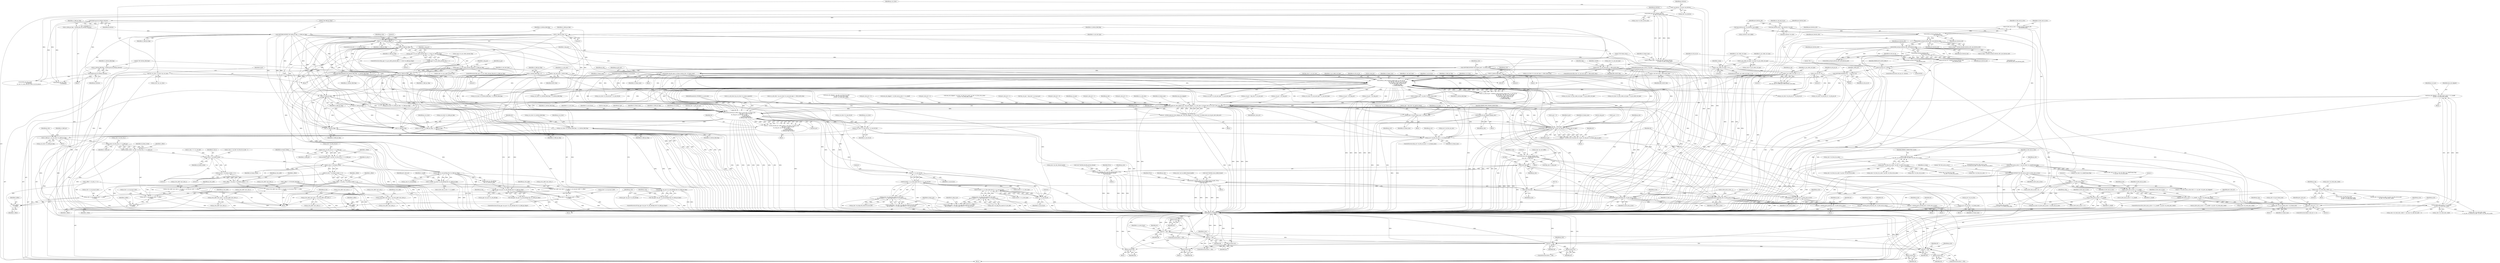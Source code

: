 digraph "0_Android_0b23c81c3dd9ec38f7e6806a3955fed1925541a0_2@integer" {
"1001131" [label="(Call,num_mb_skipped = (u2_first_mb_in_slice << u1_mbaff)\n - ps_dec->u2_total_mbs_coded)"];
"1001133" [label="(Call,(u2_first_mb_in_slice << u1_mbaff)\n - ps_dec->u2_total_mbs_coded)"];
"1001134" [label="(Call,u2_first_mb_in_slice << u1_mbaff)"];
"1001121" [label="(Call,u2_first_mb_in_slice << u1_mbaff)"];
"1000264" [label="(Call,COPYTHECONTEXT(\"SH: first_mb_in_slice\",u2_first_mb_in_slice))"];
"1000248" [label="(Call,u2_first_mb_in_slice << ps_cur_slice->u1_mbaff_frame_flag)"];
"1000233" [label="(Call,u2_first_mb_in_slice\n > (ps_dec->u2_frm_ht_in_mbs * ps_dec->u2_frm_wd_in_mbs))"];
"1000227" [label="(Call,u2_first_mb_in_slice = ih264d_uev(pu4_bitstrm_ofst,\n                                     pu4_bitstrm_buf))"];
"1000229" [label="(Call,ih264d_uev(pu4_bitstrm_ofst,\n                                     pu4_bitstrm_buf))"];
"1000201" [label="(Call,*pu4_bitstrm_ofst = &ps_bitstrm->u4_ofst)"];
"1000195" [label="(Call,*pu4_bitstrm_buf = ps_bitstrm->pu4_buffer)"];
"1000235" [label="(Call,ps_dec->u2_frm_ht_in_mbs * ps_dec->u2_frm_wd_in_mbs)"];
"1000365" [label="(Call,0 == u2_first_mb_in_slice)"];
"1000920" [label="(Call,u1_mbaff = ps_seq->u1_mb_aff_flag && (!u1_field_pic_flag))"];
"1000922" [label="(Call,ps_seq->u1_mb_aff_flag && (!u1_field_pic_flag))"];
"1000831" [label="(Call,ps_pps->u1_pic_order_present_flag && !u1_field_pic_flag)"];
"1000770" [label="(Call,ps_pps->u1_pic_order_present_flag == 1)"];
"1000769" [label="(Call,(ps_pps->u1_pic_order_present_flag == 1) && (!u1_field_pic_flag))"];
"1000775" [label="(Call,!u1_field_pic_flag)"];
"1000628" [label="(Call,COPYTHECONTEXT(\"SH: field_pic_flag\", u1_field_pic_flag))"];
"1000624" [label="(Call,u1_field_pic_flag = ih264d_get_bit_h264(ps_bitstrm))"];
"1000626" [label="(Call,ih264d_get_bit_h264(ps_bitstrm))"];
"1000459" [label="(Call,ih264d_get_bits_h264(ps_bitstrm,\n                                         ps_seq->u1_bits_in_frm_num))"];
"1000160" [label="(Call,* ps_bitstrm = ps_dec->ps_bitstrm)"];
"1000682" [label="(Call,0 == u1_field_pic_flag)"];
"1000662" [label="(Call,u1_field_pic_flag = 0)"];
"1000835" [label="(Call,!u1_field_pic_flag)"];
"1000926" [label="(Call,!u1_field_pic_flag)"];
"1000895" [label="(Call,ih264d_is_end_of_pic(u2_frame_num, u1_nal_ref_idc,\n                                             &s_tmp_poc, &ps_dec->s_cur_pic_poc,\n                                            ps_cur_slice, u1_pic_order_cnt_type,\n                                            u1_nal_unit_type, u4_idr_pic_id,\n                                            u1_field_pic_flag,\n                                            u1_bottom_field_flag))"];
"1000534" [label="(Call,ih264d_decode_gaps_in_frame_num(ps_dec, u2_frame_num))"];
"1000157" [label="(MethodParameterIn,dec_struct_t *ps_dec)"];
"1000464" [label="(Call,COPYTHECONTEXT(\"SH: frame_num\", u2_frame_num))"];
"1000457" [label="(Call,u2_frame_num = ih264d_get_bits_h264(ps_bitstrm,\n                                         ps_seq->u1_bits_in_frm_num))"];
"1000156" [label="(MethodParameterIn,UWORD8 u1_nal_ref_idc)"];
"1000168" [label="(Call,*ps_cur_slice = ps_dec->ps_cur_slice)"];
"1000806" [label="(Call,u1_pic_order_cnt_type == 1)"];
"1000735" [label="(Call,u1_pic_order_cnt_type == 0)"];
"1000729" [label="(Call,u1_pic_order_cnt_type = ps_seq->u1_pic_order_cnt_type)"];
"1000675" [label="(Call,u1_nal_unit_type = SLICE_NAL)"];
"1000693" [label="(Call,u1_nal_unit_type = IDR_SLICE_NAL)"];
"1000322" [label="(Call,ps_dec->u1_nal_unit_type == IDR_SLICE_NAL)"];
"1000707" [label="(Call,COPYTHECONTEXT(\"SH:  \", u4_idr_pic_id))"];
"1000702" [label="(Call,u4_idr_pic_id > 65535)"];
"1000696" [label="(Call,u4_idr_pic_id = ih264d_uev(pu4_bitstrm_ofst,\n                                   pu4_bitstrm_buf))"];
"1000698" [label="(Call,ih264d_uev(pu4_bitstrm_ofst,\n                                   pu4_bitstrm_buf))"];
"1000410" [label="(Call,ih264d_uev(pu4_bitstrm_ofst, pu4_bitstrm_buf))"];
"1000269" [label="(Call,ih264d_uev(pu4_bitstrm_ofst, pu4_bitstrm_buf))"];
"1000188" [label="(Call,u4_idr_pic_id = 0)"];
"1000648" [label="(Call,COPYTHECONTEXT(\"SH: bottom_field_flag\", u1_bottom_field_flag))"];
"1000644" [label="(Call,u1_bottom_field_flag = ih264d_get_bit_h264(ps_bitstrm))"];
"1000646" [label="(Call,ih264d_get_bit_h264(ps_bitstrm))"];
"1000631" [label="(Call,u1_bottom_field_flag = 0)"];
"1000665" [label="(Call,u1_bottom_field_flag = 0)"];
"1001120" [label="(Call,(u2_first_mb_in_slice << u1_mbaff) > ps_dec->u2_total_mbs_coded)"];
"1000613" [label="(Call,ps_dec->u2_total_mbs_coded = 0)"];
"1001161" [label="(Call,ih264d_mark_err_slice_skip(ps_dec, num_mb_skipped, u1_is_idr_slice, u2_frame_num, ps_cur_poc, prev_slice_err))"];
"1001159" [label="(Call,ret = ih264d_mark_err_slice_skip(ps_dec, num_mb_skipped, u1_is_idr_slice, u2_frame_num, ps_cur_poc, prev_slice_err))"];
"1001247" [label="(Call,ret != OK)"];
"1001250" [label="(Return,return ret;)"];
"1001418" [label="(Call,ret != OK)"];
"1001421" [label="(Return,return ret;)"];
"1001631" [label="(Call,ret != OK)"];
"1001634" [label="(Return,return ret;)"];
"1001882" [label="(Return,return OK;)"];
"1001899" [label="(Return,return OK;)"];
"1002527" [label="(Call,ret != OK)"];
"1002530" [label="(Return,return ret;)"];
"1002587" [label="(Return,return ret;)"];
"1001189" [label="(Call,ps_dec->u2_prv_frame_num = u2_frame_num)"];
"1001202" [label="(Call,prev_slice_err == 2)"];
"1001242" [label="(Call,ih264d_err_pic_dispbuf_mgr(ps_dec))"];
"1001295" [label="(Call,ps_dec->u2_prv_frame_num = u2_frame_num)"];
"1001401" [label="(Call,ih264d_decode_pic_order_cnt(u1_is_idr_slice, u2_frame_num,\n                                           &ps_dec->s_prev_pic_poc,\n &s_tmp_poc, ps_cur_slice, ps_pps,\n                                          u1_nal_ref_idc,\n                                          u1_bottom_field_flag,\n                                          u1_field_pic_flag, &i4_poc))"];
"1001399" [label="(Call,ret = ih264d_decode_pic_order_cnt(u1_is_idr_slice, u2_frame_num,\n                                           &ps_dec->s_prev_pic_poc,\n &s_tmp_poc, ps_cur_slice, ps_pps,\n                                          u1_nal_ref_idc,\n                                          u1_bottom_field_flag,\n                                          u1_field_pic_flag, &i4_poc))"];
"1001489" [label="(Call,ps_cur_slice->u1_field_pic_flag = u1_field_pic_flag)"];
"1001933" [label="(Call,u1_field_pic = ps_cur_slice->u1_field_pic_flag)"];
"1001994" [label="(Call,ps_dec->u2_frm_wd_y << u1_field_pic)"];
"1001992" [label="(Call,u4_frame_stride = ps_dec->u2_frm_wd_y << u1_field_pic)"];
"1002007" [label="(Call,u2_mb_y * u4_frame_stride)"];
"1002006" [label="(Call,(u2_mb_y * u4_frame_stride) << 4)"];
"1002004" [label="(Call,y_offset = (u2_mb_y * u4_frame_stride) << 4)"];
"1002011" [label="(Call,ps_trns_addr->pu1_dest_y = ps_dec->s_cur_pic.pu1_buf1 + x_offset\n + y_offset)"];
"1002070" [label="(Call,ps_trns_addr->pu1_mb_y = ps_trns_addr->pu1_dest_y)"];
"1002015" [label="(Call,ps_dec->s_cur_pic.pu1_buf1 + x_offset\n + y_offset)"];
"1002021" [label="(Call,x_offset\n + y_offset)"];
"1002037" [label="(Call,u2_mb_y * u4_frame_stride)"];
"1002036" [label="(Call,(u2_mb_y * u4_frame_stride) << 3)"];
"1002034" [label="(Call,y_offset = (u2_mb_y * u4_frame_stride) << 3)"];
"1002044" [label="(Call,ps_trns_addr->pu1_dest_u = ps_dec->s_cur_pic.pu1_buf2 + x_offset\n + y_offset)"];
"1002077" [label="(Call,ps_trns_addr->pu1_mb_u = ps_trns_addr->pu1_dest_u)"];
"1002048" [label="(Call,ps_dec->s_cur_pic.pu1_buf2 + x_offset\n + y_offset)"];
"1002054" [label="(Call,x_offset\n + y_offset)"];
"1002057" [label="(Call,ps_trns_addr->pu1_dest_v = ps_dec->s_cur_pic.pu1_buf3 + x_offset\n + y_offset)"];
"1002084" [label="(Call,ps_trns_addr->pu1_mb_v = ps_trns_addr->pu1_dest_v)"];
"1002061" [label="(Call,ps_dec->s_cur_pic.pu1_buf3 + x_offset\n + y_offset)"];
"1002067" [label="(Call,x_offset\n + y_offset)"];
"1002026" [label="(Call,ps_dec->u2_frm_wd_uv << u1_field_pic)"];
"1002024" [label="(Call,u4_frame_stride = ps_dec->u2_frm_wd_uv << u1_field_pic)"];
"1001494" [label="(Call,ps_cur_slice->u1_bottom_field_flag = u1_bottom_field_flag)"];
"1001521" [label="(Call,ps_cur_slice->u1_nal_ref_idc = u1_nal_ref_idc)"];
"1001587" [label="(Call,!u1_field_pic_flag)"];
"1001581" [label="(Call,(ps_pps->ps_sps->u1_mb_aff_flag) && (!u1_field_pic_flag))"];
"1001580" [label="(Call,!((ps_pps->ps_sps->u1_mb_aff_flag) && (!u1_field_pic_flag)))"];
"1001604" [label="(Call,!u1_field_pic_flag)"];
"1001598" [label="(Call,(ps_pps->ps_sps->u1_mb_aff_flag) && (!u1_field_pic_flag))"];
"1001597" [label="(Call,!((ps_pps->ps_sps->u1_mb_aff_flag) && (!u1_field_pic_flag)))"];
"1001623" [label="(Call,ih264d_start_of_pic(ps_dec, i4_poc, &s_tmp_poc, u2_frame_num, ps_pps))"];
"1001621" [label="(Call,ret = ih264d_start_of_pic(ps_dec, i4_poc, &s_tmp_poc, u2_frame_num, ps_pps))"];
"1001642" [label="(Call,ih264d_get_next_display_field(ps_dec,\n                                          ps_dec->ps_out_buffer,\n &(ps_dec->s_disp_op)))"];
"1001697" [label="(Call,(void *)ps_dec)"];
"1001689" [label="(Call,ithread_create(ps_dec->pv_dec_thread_handle, NULL,\n (void *)ih264d_decode_picture_thread,\n (void *)ps_dec))"];
"1001733" [label="(Call,ithread_create(ps_dec->pv_bs_deblk_thread_handle, NULL,\n (void *)ih264d_recon_deblk_thread,\n (void *)ps_dec))"];
"1001741" [label="(Call,(void *)ps_dec)"];
"1002431" [label="(Call,ih264d_parse_islice(ps_dec, u2_first_mb_in_slice))"];
"1002429" [label="(Call,ret = ih264d_parse_islice(ps_dec, u2_first_mb_in_slice))"];
"1002466" [label="(Call,ih264d_parse_pslice(ps_dec, u2_first_mb_in_slice))"];
"1002464" [label="(Call,ret = ih264d_parse_pslice(ps_dec, u2_first_mb_in_slice))"];
"1002500" [label="(Call,ih264d_parse_bslice(ps_dec, u2_first_mb_in_slice))"];
"1002498" [label="(Call,ret = ih264d_parse_bslice(ps_dec, u2_first_mb_in_slice))"];
"1001813" [label="(Call,ps_err->u4_frm_sei_sync == u2_frame_num)"];
"1001829" [label="(Call,ps_err->u4_cur_frm = u2_frame_num)"];
"1001849" [label="(Call,0 == u1_nal_ref_idc)"];
"1001845" [label="(Call,(B_SLICE == u1_slice_type) && (0 == u1_nal_ref_idc))"];
"1001839" [label="(Call,(ps_dec->u4_skip_frm_mask & B_SLC_BIT)\n && (B_SLICE == u1_slice_type) && (0 == u1_nal_ref_idc))"];
"1001837" [label="(Call,i4_skip_b_pic = (ps_dec->u4_skip_frm_mask & B_SLC_BIT)\n && (B_SLICE == u1_slice_type) && (0 == u1_nal_ref_idc))"];
"1001860" [label="(Call,(P_SLICE == u1_slice_type) && (0 == u1_nal_ref_idc))"];
"1001854" [label="(Call,(ps_dec->u4_skip_frm_mask & P_SLC_BIT)\n && (P_SLICE == u1_slice_type) && (0 == u1_nal_ref_idc))"];
"1001852" [label="(Call,i4_skip_p_pic = (ps_dec->u4_skip_frm_mask & P_SLC_BIT)\n && (P_SLICE == u1_slice_type) && (0 == u1_nal_ref_idc))"];
"1001864" [label="(Call,0 == u1_nal_ref_idc)"];
"1000365" [label="(Call,0 == u2_first_mb_in_slice)"];
"1000189" [label="(Identifier,u4_idr_pic_id)"];
"1001159" [label="(Call,ret = ih264d_mark_err_slice_skip(ps_dec, num_mb_skipped, u1_is_idr_slice, u2_frame_num, ps_cur_poc, prev_slice_err))"];
"1002010" [label="(Literal,4)"];
"1001737" [label="(Identifier,NULL)"];
"1001496" [label="(Identifier,ps_cur_slice)"];
"1001124" [label="(Call,ps_dec->u2_total_mbs_coded)"];
"1001125" [label="(Identifier,ps_dec)"];
"1002464" [label="(Call,ret = ih264d_parse_pslice(ps_dec, u2_first_mb_in_slice))"];
"1001048" [label="(Call,ps_cur_slice->u1_field_pic_flag = u1_field_pic_flag)"];
"1001421" [label="(Return,return ret;)"];
"1000230" [label="(Identifier,pu4_bitstrm_ofst)"];
"1000254" [label="(Identifier,ps_dec)"];
"1001866" [label="(Identifier,u1_nal_ref_idc)"];
"1001089" [label="(Call,ps_seq->u1_mb_aff_flag\n && (!u1_field_pic_flag))"];
"1002421" [label="(Block,)"];
"1000635" [label="(Identifier,u1_field_pic_flag)"];
"1001120" [label="(Call,(u2_first_mb_in_slice << u1_mbaff) > ps_dec->u2_total_mbs_coded)"];
"1001972" [label="(Call,u2_mb_y <<= u1_mb_aff)"];
"1001629" [label="(Identifier,ps_pps)"];
"1001865" [label="(Literal,0)"];
"1001164" [label="(Identifier,u1_is_idr_slice)"];
"1000921" [label="(Identifier,u1_mbaff)"];
"1002009" [label="(Identifier,u4_frame_stride)"];
"1000161" [label="(Identifier,ps_bitstrm)"];
"1001864" [label="(Call,0 == u1_nal_ref_idc)"];
"1001027" [label="(Call,u2_first_mb_in_slice > 0)"];
"1002039" [label="(Identifier,u4_frame_stride)"];
"1002528" [label="(Identifier,ret)"];
"1001253" [label="(Identifier,i1_is_end_of_poc)"];
"1000271" [label="(Identifier,pu4_bitstrm_buf)"];
"1001840" [label="(Call,ps_dec->u4_skip_frm_mask & B_SLC_BIT)"];
"1000712" [label="(Identifier,i_delta_poc)"];
"1001860" [label="(Call,(P_SLICE == u1_slice_type) && (0 == u1_nal_ref_idc))"];
"1000806" [label="(Call,u1_pic_order_cnt_type == 1)"];
"1000900" [label="(Call,&ps_dec->s_cur_pic_poc)"];
"1002501" [label="(Identifier,ps_dec)"];
"1000776" [label="(Identifier,u1_field_pic_flag)"];
"1000625" [label="(Identifier,u1_field_pic_flag)"];
"1002086" [label="(Identifier,ps_trns_addr)"];
"1002527" [label="(Call,ret != OK)"];
"1002011" [label="(Call,ps_trns_addr->pu1_dest_y = ps_dec->s_cur_pic.pu1_buf1 + x_offset\n + y_offset)"];
"1001425" [label="(Identifier,i4_poc)"];
"1002016" [label="(Call,ps_dec->s_cur_pic.pu1_buf1)"];
"1001165" [label="(Identifier,u2_frame_num)"];
"1000461" [label="(Call,ps_seq->u1_bits_in_frm_num)"];
"1001638" [label="(Identifier,ps_dec)"];
"1002013" [label="(Identifier,ps_trns_addr)"];
"1002007" [label="(Call,u2_mb_y * u4_frame_stride)"];
"1002023" [label="(Identifier,y_offset)"];
"1002534" [label="(Identifier,ps_dec)"];
"1000266" [label="(Identifier,u2_first_mb_in_slice)"];
"1001163" [label="(Identifier,num_mb_skipped)"];
"1001613" [label="(Identifier,ps_dec)"];
"1001100" [label="(Call,num_mb_skipped = (ps_dec->u2_frm_ht_in_mbs\n                            * ps_dec->u2_frm_wd_in_mbs)\n                            - ps_dec->u2_total_mbs_coded)"];
"1001494" [label="(Call,ps_cur_slice->u1_bottom_field_flag = u1_bottom_field_flag)"];
"1000322" [label="(Call,ps_dec->u1_nal_unit_type == IDR_SLICE_NAL)"];
"1002467" [label="(Identifier,ps_dec)"];
"1001203" [label="(Identifier,prev_slice_err)"];
"1000636" [label="(Block,)"];
"1001147" [label="(Call,u2_first_mb_in_slice << u1_mbaff)"];
"1001202" [label="(Call,prev_slice_err == 2)"];
"1001498" [label="(Identifier,u1_bottom_field_flag)"];
"1000940" [label="(Call,u2_frame_num != ps_dec->u2_prv_frame_num)"];
"1000201" [label="(Call,*pu4_bitstrm_ofst = &ps_bitstrm->u4_ofst)"];
"1000682" [label="(Call,0 == u1_field_pic_flag)"];
"1000329" [label="(Identifier,skip)"];
"1001245" [label="(Identifier,ERROR_NEW_FRAME_EXPECTED)"];
"1000731" [label="(Call,ps_seq->u1_pic_order_cnt_type)"];
"1000613" [label="(Call,ps_dec->u2_total_mbs_coded = 0)"];
"1001850" [label="(Literal,0)"];
"1001900" [label="(Identifier,OK)"];
"1000808" [label="(Literal,1)"];
"1001196" [label="(Identifier,ps_dec)"];
"1001694" [label="(Call,(void *)ih264d_decode_picture_thread)"];
"1002025" [label="(Identifier,u4_frame_stride)"];
"1000268" [label="(Identifier,u4_temp)"];
"1000644" [label="(Call,u1_bottom_field_flag = ih264d_get_bit_h264(ps_bitstrm))"];
"1001622" [label="(Identifier,ret)"];
"1002037" [label="(Call,u2_mb_y * u4_frame_stride)"];
"1000835" [label="(Call,!u1_field_pic_flag)"];
"1002004" [label="(Call,y_offset = (u2_mb_y * u4_frame_stride) << 4)"];
"1000264" [label="(Call,COPYTHECONTEXT(\"SH: first_mb_in_slice\",u2_first_mb_in_slice))"];
"1001128" [label="(Call,prev_slice_err = 2)"];
"1002036" [label="(Call,(u2_mb_y * u4_frame_stride) << 3)"];
"1000929" [label="(Identifier,prev_slice_err)"];
"1001805" [label="(Block,)"];
"1001635" [label="(Identifier,ret)"];
"1000408" [label="(Call,u4_temp = ih264d_uev(pu4_bitstrm_ofst, pu4_bitstrm_buf))"];
"1001624" [label="(Identifier,ps_dec)"];
"1001869" [label="(Block,)"];
"1001644" [label="(Call,ps_dec->ps_out_buffer)"];
"1001148" [label="(Identifier,u2_first_mb_in_slice)"];
"1000704" [label="(Literal,65535)"];
"1000922" [label="(Call,ps_seq->u1_mb_aff_flag && (!u1_field_pic_flag))"];
"1001829" [label="(Call,ps_err->u4_cur_frm = u2_frame_num)"];
"1002006" [label="(Call,(u2_mb_y * u4_frame_stride) << 4)"];
"1001580" [label="(Call,!((ps_pps->ps_sps->u1_mb_aff_flag) && (!u1_field_pic_flag)))"];
"1001557" [label="(Call,ih264d_get_bit_h264(\n                        ps_bitstrm))"];
"1002505" [label="(Identifier,ps_dec)"];
"1000670" [label="(Identifier,ps_dec)"];
"1001160" [label="(Identifier,ret)"];
"1000905" [label="(Identifier,u1_pic_order_cnt_type)"];
"1000203" [label="(Call,&ps_bitstrm->u4_ofst)"];
"1002078" [label="(Call,ps_trns_addr->pu1_mb_u)"];
"1000907" [label="(Identifier,u4_idr_pic_id)"];
"1001413" [label="(Identifier,u1_bottom_field_flag)"];
"1001402" [label="(Identifier,u1_is_idr_slice)"];
"1002429" [label="(Call,ret = ih264d_parse_islice(ps_dec, u2_first_mb_in_slice))"];
"1001133" [label="(Call,(u2_first_mb_in_slice << u1_mbaff)\n - ps_dec->u2_total_mbs_coded)"];
"1001161" [label="(Call,ih264d_mark_err_slice_skip(ps_dec, num_mb_skipped, u1_is_idr_slice, u2_frame_num, ps_cur_poc, prev_slice_err))"];
"1001420" [label="(Identifier,OK)"];
"1001621" [label="(Call,ret = ih264d_start_of_pic(ps_dec, i4_poc, &s_tmp_poc, u2_frame_num, ps_pps))"];
"1001140" [label="(Call,ps_cur_poc = &s_tmp_poc)"];
"1000648" [label="(Call,COPYTHECONTEXT(\"SH: bottom_field_flag\", u1_bottom_field_flag))"];
"1000247" [label="(Call,(u2_first_mb_in_slice << ps_cur_slice->u1_mbaff_frame_flag)\n <= ps_dec->u2_cur_mb_addr)"];
"1001251" [label="(Identifier,ret)"];
"1000410" [label="(Call,ih264d_uev(pu4_bitstrm_ofst, pu4_bitstrm_buf))"];
"1002034" [label="(Call,y_offset = (u2_mb_y * u4_frame_stride) << 3)"];
"1000196" [label="(Identifier,pu4_bitstrm_buf)"];
"1001493" [label="(Identifier,u1_field_pic_flag)"];
"1000649" [label="(Literal,\"SH: bottom_field_flag\")"];
"1001591" [label="(Identifier,ps_dec)"];
"1001630" [label="(ControlStructure,if(ret != OK))"];
"1002030" [label="(Identifier,u1_field_pic)"];
"1002015" [label="(Call,ps_dec->s_cur_pic.pu1_buf1 + x_offset\n + y_offset)"];
"1000458" [label="(Identifier,u2_frame_num)"];
"1002072" [label="(Identifier,ps_trns_addr)"];
"1002040" [label="(Literal,3)"];
"1001817" [label="(Identifier,u2_frame_num)"];
"1002438" [label="(Identifier,ps_dec)"];
"1000412" [label="(Identifier,pu4_bitstrm_buf)"];
"1001839" [label="(Call,(ps_dec->u4_skip_frm_mask & B_SLC_BIT)\n && (B_SLICE == u1_slice_type) && (0 == u1_nal_ref_idc))"];
"1001248" [label="(Identifier,ret)"];
"1001868" [label="(Identifier,i4_skip_b_pic)"];
"1001813" [label="(Call,ps_err->u4_frm_sei_sync == u2_frame_num)"];
"1001632" [label="(Identifier,ret)"];
"1000699" [label="(Identifier,pu4_bitstrm_ofst)"];
"1001412" [label="(Identifier,u1_nal_ref_idc)"];
"1001484" [label="(Call,ps_cur_slice->u2_first_mb_in_slice = u2_first_mb_in_slice)"];
"1000235" [label="(Call,ps_dec->u2_frm_ht_in_mbs * ps_dec->u2_frm_wd_in_mbs)"];
"1000464" [label="(Call,COPYTHECONTEXT(\"SH: frame_num\", u2_frame_num))"];
"1000340" [label="(Identifier,I_SLICE)"];
"1000661" [label="(Block,)"];
"1000898" [label="(Call,&s_tmp_poc)"];
"1002085" [label="(Call,ps_trns_addr->pu1_mb_v)"];
"1002027" [label="(Call,ps_dec->u2_frm_wd_uv)"];
"1000896" [label="(Identifier,u2_frame_num)"];
"1000694" [label="(Identifier,u1_nal_unit_type)"];
"1002471" [label="(Identifier,ps_dec)"];
"1002045" [label="(Call,ps_trns_addr->pu1_dest_u)"];
"1001883" [label="(Identifier,OK)"];
"1002049" [label="(Call,ps_dec->s_cur_pic.pu1_buf2)"];
"1001034" [label="(Call,num_mb_skipped = u2_first_mb_in_slice << u1_mbaff)"];
"1001241" [label="(Block,)"];
"1000741" [label="(Call,ih264d_get_bits_h264(\n                        ps_bitstrm,\n                        ps_seq->u1_log2_max_pic_order_cnt_lsb_minus))"];
"1000734" [label="(ControlStructure,if(u1_pic_order_cnt_type == 0))"];
"1001097" [label="(Call,prev_slice_err = 2)"];
"1002067" [label="(Call,x_offset\n + y_offset)"];
"1001415" [label="(Call,&i4_poc)"];
"1000771" [label="(Call,ps_pps->u1_pic_order_present_flag)"];
"1001036" [label="(Call,u2_first_mb_in_slice << u1_mbaff)"];
"1000702" [label="(Call,u4_idr_pic_id > 65535)"];
"1000906" [label="(Identifier,u1_nal_unit_type)"];
"1000632" [label="(Identifier,u1_bottom_field_flag)"];
"1001490" [label="(Call,ps_cur_slice->u1_field_pic_flag)"];
"1001039" [label="(Call,ps_cur_poc = &s_tmp_poc)"];
"1000466" [label="(Identifier,u2_frame_num)"];
"1001065" [label="(Call,ps_cur_slice->u1_nal_unit_type = u1_nal_unit_type)"];
"1000666" [label="(Identifier,u1_bottom_field_flag)"];
"1001522" [label="(Call,ps_cur_slice->u1_nal_ref_idc)"];
"1000232" [label="(ControlStructure,if(u2_first_mb_in_slice\n > (ps_dec->u2_frm_ht_in_mbs * ps_dec->u2_frm_wd_in_mbs)))"];
"1001743" [label="(Identifier,ps_dec)"];
"1001994" [label="(Call,ps_dec->u2_frm_wd_y << u1_field_pic)"];
"1001582" [label="(Call,ps_pps->ps_sps->u1_mb_aff_flag)"];
"1001495" [label="(Call,ps_cur_slice->u1_bottom_field_flag)"];
"1002433" [label="(Identifier,u2_first_mb_in_slice)"];
"1002084" [label="(Call,ps_trns_addr->pu1_mb_v = ps_trns_addr->pu1_dest_v)"];
"1001608" [label="(Identifier,ps_dec)"];
"1002021" [label="(Call,x_offset\n + y_offset)"];
"1000677" [label="(Identifier,SLICE_NAL)"];
"1002056" [label="(Identifier,y_offset)"];
"1001201" [label="(ControlStructure,if(prev_slice_err == 2))"];
"1000227" [label="(Call,u2_first_mb_in_slice = ih264d_uev(pu4_bitstrm_ofst,\n                                     pu4_bitstrm_buf))"];
"1002587" [label="(Return,return ret;)"];
"1001693" [label="(Identifier,NULL)"];
"1001899" [label="(Return,return OK;)"];
"1000231" [label="(Identifier,pu4_bitstrm_buf)"];
"1001119" [label="(ControlStructure,if((u2_first_mb_in_slice << u1_mbaff) > ps_dec->u2_total_mbs_coded))"];
"1001833" [label="(Identifier,u2_frame_num)"];
"1002430" [label="(Identifier,ret)"];
"1001132" [label="(Identifier,num_mb_skipped)"];
"1000897" [label="(Identifier,u1_nal_ref_idc)"];
"1001910" [label="(Call,u2_first_mb_in_slice\n << ps_cur_slice->u1_mbaff_frame_flag)"];
"1000160" [label="(Call,* ps_bitstrm = ps_dec->ps_bitstrm)"];
"1001398" [label="(Block,)"];
"1001127" [label="(Block,)"];
"1001418" [label="(Call,ret != OK)"];
"1000856" [label="(Identifier,ps_pps)"];
"1002000" [label="(Identifier,x_offset)"];
"1001938" [label="(Block,)"];
"1001642" [label="(Call,ih264d_get_next_display_field(ps_dec,\n                                          ps_dec->ps_out_buffer,\n &(ps_dec->s_disp_op)))"];
"1002044" [label="(Call,ps_trns_addr->pu1_dest_u = ps_dec->s_cur_pic.pu1_buf2 + x_offset\n + y_offset)"];
"1001136" [label="(Identifier,u1_mbaff)"];
"1000190" [label="(Literal,0)"];
"1000830" [label="(ControlStructure,if(ps_pps->u1_pic_order_present_flag && !u1_field_pic_flag))"];
"1001617" [label="(Call,u2_first_mb_in_slice == 0)"];
"1000239" [label="(Call,ps_dec->u2_frm_wd_in_mbs)"];
"1002035" [label="(Identifier,y_offset)"];
"1001422" [label="(Identifier,ret)"];
"1000364" [label="(Call,(0 == u2_first_mb_in_slice) && (1 == ps_dec->u4_prev_nal_skipped))"];
"1001727" [label="(Block,)"];
"1000177" [label="(Identifier,i4_poc)"];
"1000233" [label="(Call,u2_first_mb_in_slice\n > (ps_dec->u2_frm_ht_in_mbs * ps_dec->u2_frm_wd_in_mbs))"];
"1000155" [label="(MethodParameterIn,UWORD8 u1_is_idr_slice)"];
"1002058" [label="(Call,ps_trns_addr->pu1_dest_v)"];
"1002069" [label="(Identifier,y_offset)"];
"1000709" [label="(Identifier,u4_idr_pic_id)"];
"1000820" [label="(Call,ih264d_sev(pu4_bitstrm_ofst,\n                                                         pu4_bitstrm_buf))"];
"1001837" [label="(Call,i4_skip_b_pic = (ps_dec->u4_skip_frm_mask & B_SLC_BIT)\n && (B_SLICE == u1_slice_type) && (0 == u1_nal_ref_idc))"];
"1002589" [label="(MethodReturn,WORD32)"];
"1000471" [label="(Identifier,ps_dec)"];
"1000539" [label="(Identifier,ps_prev_poc)"];
"1001631" [label="(Call,ret != OK)"];
"1001246" [label="(ControlStructure,if(ret != OK))"];
"1000170" [label="(Call,ps_dec->ps_cur_slice)"];
"1000267" [label="(Call,u4_temp = ih264d_uev(pu4_bitstrm_ofst, pu4_bitstrm_buf))"];
"1001103" [label="(Call,ps_dec->u2_frm_ht_in_mbs\n                            * ps_dec->u2_frm_wd_in_mbs)"];
"1001821" [label="(Identifier,ps_err)"];
"1001861" [label="(Call,P_SLICE == u1_slice_type)"];
"1002468" [label="(Identifier,u2_first_mb_in_slice)"];
"1000647" [label="(Identifier,ps_bitstrm)"];
"1001599" [label="(Call,ps_pps->ps_sps->u1_mb_aff_flag)"];
"1001122" [label="(Identifier,u2_first_mb_in_slice)"];
"1000662" [label="(Call,u1_field_pic_flag = 0)"];
"1000707" [label="(Call,COPYTHECONTEXT(\"SH:  \", u4_idr_pic_id))"];
"1000679" [label="(Identifier,u1_is_idr_slice)"];
"1000367" [label="(Identifier,u2_first_mb_in_slice)"];
"1002074" [label="(Call,ps_trns_addr->pu1_dest_y)"];
"1002456" [label="(Block,)"];
"1001190" [label="(Call,ps_dec->u2_prv_frame_num)"];
"1000805" [label="(Call,u1_pic_order_cnt_type == 1\n && (!ps_seq->u1_delta_pic_order_always_zero_flag))"];
"1001053" [label="(Call,ps_cur_slice->u1_bottom_field_flag = u1_bottom_field_flag)"];
"1001697" [label="(Call,(void *)ps_dec)"];
"1002008" [label="(Identifier,u2_mb_y)"];
"1001852" [label="(Call,i4_skip_p_pic = (ps_dec->u4_skip_frm_mask & P_SLC_BIT)\n && (P_SLICE == u1_slice_type) && (0 == u1_nal_ref_idc))"];
"1001295" [label="(Call,ps_dec->u2_prv_frame_num = u2_frame_num)"];
"1000782" [label="(Call,ih264d_sev(\n                            pu4_bitstrm_ofst, pu4_bitstrm_buf))"];
"1001688" [label="(Block,)"];
"1002530" [label="(Return,return ret;)"];
"1000229" [label="(Call,ih264d_uev(pu4_bitstrm_ofst,\n                                     pu4_bitstrm_buf))"];
"1000740" [label="(Identifier,i_temp)"];
"1000249" [label="(Identifier,u2_first_mb_in_slice)"];
"1001982" [label="(Call,u2_mb_y > ps_dec->u2_frm_ht_in_mbs - 1)"];
"1000265" [label="(Literal,\"SH: first_mb_in_slice\")"];
"1001408" [label="(Call,&s_tmp_poc)"];
"1000326" [label="(Identifier,IDR_SLICE_NAL)"];
"1000667" [label="(Literal,0)"];
"1002062" [label="(Call,ps_dec->s_cur_pic.pu1_buf3)"];
"1000681" [label="(ControlStructure,if(0 == u1_field_pic_flag))"];
"1001604" [label="(Call,!u1_field_pic_flag)"];
"1001216" [label="(Identifier,ps_dec)"];
"1001598" [label="(Call,(ps_pps->ps_sps->u1_mb_aff_flag) && (!u1_field_pic_flag))"];
"1001998" [label="(Identifier,u1_field_pic)"];
"1001933" [label="(Call,u1_field_pic = ps_cur_slice->u1_field_pic_flag)"];
"1000197" [label="(Call,ps_bitstrm->pu4_buffer)"];
"1000680" [label="(Block,)"];
"1000908" [label="(Identifier,u1_field_pic_flag)"];
"1000994" [label="(Call,num_mb_skipped = (ps_dec->u2_frm_ht_in_mbs * ps_dec->u2_frm_wd_in_mbs)\n - ps_dec->u2_total_mbs_coded)"];
"1001031" [label="(Call,prev_slice_err = 1)"];
"1000176" [label="(Call,i4_poc = 0)"];
"1000684" [label="(Identifier,u1_field_pic_flag)"];
"1000675" [label="(Call,u1_nal_unit_type = SLICE_NAL)"];
"1000485" [label="(Call,*ps_cur_poc = &ps_dec->s_cur_pic_poc)"];
"1002264" [label="(Call,u2_first_mb_in_slice - 1)"];
"1000895" [label="(Call,ih264d_is_end_of_pic(u2_frame_num, u1_nal_ref_idc,\n                                             &s_tmp_poc, &ps_dec->s_cur_pic_poc,\n                                            ps_cur_slice, u1_pic_order_cnt_type,\n                                            u1_nal_unit_type, u4_idr_pic_id,\n                                            u1_field_pic_flag,\n                                            u1_bottom_field_flag))"];
"1000928" [label="(Call,prev_slice_err = 0)"];
"1001623" [label="(Call,ih264d_start_of_pic(ps_dec, i4_poc, &s_tmp_poc, u2_frame_num, ps_pps))"];
"1000158" [label="(Block,)"];
"1001625" [label="(Identifier,i4_poc)"];
"1001204" [label="(Literal,2)"];
"1001853" [label="(Identifier,i4_skip_p_pic)"];
"1001596" [label="(ControlStructure,if(!((ps_pps->ps_sps->u1_mb_aff_flag) && (!u1_field_pic_flag))))"];
"1001641" [label="(Block,)"];
"1002026" [label="(Call,ps_dec->u2_frm_wd_uv << u1_field_pic)"];
"1002502" [label="(Identifier,u2_first_mb_in_slice)"];
"1000923" [label="(Call,ps_seq->u1_mb_aff_flag)"];
"1001093" [label="(Call,!u1_field_pic_flag)"];
"1000688" [label="(Identifier,ps_dec)"];
"1000517" [label="(Call,u1_is_idr_slice || ps_cur_slice->u1_mmco_equalto5)"];
"1000703" [label="(Identifier,u4_idr_pic_id)"];
"1000614" [label="(Call,ps_dec->u2_total_mbs_coded)"];
"1001597" [label="(Call,!((ps_pps->ps_sps->u1_mb_aff_flag) && (!u1_field_pic_flag)))"];
"1001141" [label="(Identifier,ps_cur_poc)"];
"1000650" [label="(Identifier,u1_bottom_field_flag)"];
"1001746" [label="(Identifier,ps_dec)"];
"1001302" [label="(Identifier,ps_cur_slice)"];
"1001247" [label="(Call,ret != OK)"];
"1000780" [label="(Identifier,s_tmp_poc)"];
"1001137" [label="(Call,ps_dec->u2_total_mbs_coded)"];
"1002022" [label="(Identifier,x_offset)"];
"1000323" [label="(Call,ps_dec->u1_nal_unit_type)"];
"1000708" [label="(Literal,\"SH:  \")"];
"1002079" [label="(Identifier,ps_trns_addr)"];
"1000536" [label="(Identifier,u2_frame_num)"];
"1000623" [label="(Block,)"];
"1001984" [label="(Call,ps_dec->u2_frm_ht_in_mbs - 1)"];
"1000366" [label="(Literal,0)"];
"1002055" [label="(Identifier,x_offset)"];
"1001851" [label="(Identifier,u1_nal_ref_idc)"];
"1000633" [label="(Literal,0)"];
"1000535" [label="(Identifier,ps_dec)"];
"1000697" [label="(Identifier,u4_idr_pic_id)"];
"1000730" [label="(Identifier,u1_pic_order_cnt_type)"];
"1000617" [label="(Literal,0)"];
"1001992" [label="(Call,u4_frame_stride = ps_dec->u2_frm_wd_y << u1_field_pic)"];
"1001121" [label="(Call,u2_first_mb_in_slice << u1_mbaff)"];
"1001411" [label="(Identifier,ps_pps)"];
"1002071" [label="(Call,ps_trns_addr->pu1_mb_y)"];
"1001489" [label="(Call,ps_cur_slice->u1_field_pic_flag = u1_field_pic_flag)"];
"1001166" [label="(Identifier,ps_cur_poc)"];
"1002081" [label="(Call,ps_trns_addr->pu1_dest_u)"];
"1001479" [label="(Call,ps_cur_slice->u4_idr_pic_id = u4_idr_pic_id)"];
"1000695" [label="(Identifier,IDR_SLICE_NAL)"];
"1000664" [label="(Literal,0)"];
"1000807" [label="(Identifier,u1_pic_order_cnt_type)"];
"1001521" [label="(Call,ps_cur_slice->u1_nal_ref_idc = u1_nal_ref_idc)"];
"1001299" [label="(Identifier,u2_frame_num)"];
"1000244" [label="(Identifier,ERROR_CORRUPTED_SLICE)"];
"1002032" [label="(Identifier,x_offset)"];
"1002070" [label="(Call,ps_trns_addr->pu1_mb_y = ps_trns_addr->pu1_dest_y)"];
"1001702" [label="(Identifier,ps_dec)"];
"1001419" [label="(Identifier,ret)"];
"1002465" [label="(Identifier,ret)"];
"1001628" [label="(Identifier,u2_frame_num)"];
"1000270" [label="(Identifier,pu4_bitstrm_ofst)"];
"1001525" [label="(Identifier,u1_nal_ref_idc)"];
"1001015" [label="(Call,ps_cur_slice->u1_nal_unit_type == IDR_SLICE_NAL)"];
"1001242" [label="(Call,ih264d_err_pic_dispbuf_mgr(ps_dec))"];
"1001401" [label="(Call,ih264d_decode_pic_order_cnt(u1_is_idr_slice, u2_frame_num,\n                                           &ps_dec->s_prev_pic_poc,\n &s_tmp_poc, ps_cur_slice, ps_pps,\n                                          u1_nal_ref_idc,\n                                          u1_bottom_field_flag,\n                                          u1_field_pic_flag, &i4_poc))"];
"1001403" [label="(Identifier,u2_frame_num)"];
"1000629" [label="(Literal,\"SH: field_pic_flag\")"];
"1000701" [label="(ControlStructure,if(u4_idr_pic_id > 65535))"];
"1002054" [label="(Call,x_offset\n + y_offset)"];
"1001834" [label="(Block,)"];
"1000156" [label="(MethodParameterIn,UWORD8 u1_nal_ref_idc)"];
"1001626" [label="(Call,&s_tmp_poc)"];
"1000457" [label="(Call,u2_frame_num = ih264d_get_bits_h264(ps_bitstrm,\n                                         ps_seq->u1_bits_in_frm_num))"];
"1001134" [label="(Call,u2_first_mb_in_slice << u1_mbaff)"];
"1000627" [label="(Identifier,ps_bitstrm)"];
"1001075" [label="(Call,ps_cur_slice->u1_nal_ref_idc = u1_nal_ref_idc)"];
"1000626" [label="(Call,ih264d_get_bit_h264(ps_bitstrm))"];
"1001633" [label="(Identifier,OK)"];
"1001189" [label="(Call,ps_dec->u2_prv_frame_num = u2_frame_num)"];
"1000195" [label="(Call,*pu4_bitstrm_buf = ps_bitstrm->pu4_buffer)"];
"1001993" [label="(Identifier,u4_frame_stride)"];
"1001643" [label="(Identifier,ps_dec)"];
"1000832" [label="(Call,ps_pps->u1_pic_order_present_flag)"];
"1001689" [label="(Call,ithread_create(ps_dec->pv_dec_thread_handle, NULL,\n (void *)ih264d_decode_picture_thread,\n (void *)ps_dec))"];
"1000706" [label="(Identifier,ERROR_INV_SLICE_HDR_T)"];
"1000624" [label="(Call,u1_field_pic_flag = ih264d_get_bit_h264(ps_bitstrm))"];
"1001999" [label="(Call,x_offset = u2_mb_x << 4)"];
"1002057" [label="(Call,ps_trns_addr->pu1_dest_v = ps_dec->s_cur_pic.pu1_buf3 + x_offset\n + y_offset)"];
"1000729" [label="(Call,u1_pic_order_cnt_type = ps_seq->u1_pic_order_cnt_type)"];
"1001526" [label="(Call,ps_cur_slice->u1_pic_order_cnt_type = u1_pic_order_cnt_type)"];
"1002061" [label="(Call,ps_dec->s_cur_pic.pu1_buf3 + x_offset\n + y_offset)"];
"1001414" [label="(Identifier,u1_field_pic_flag)"];
"1000476" [label="(Block,)"];
"1002012" [label="(Call,ps_trns_addr->pu1_dest_y)"];
"1001699" [label="(Identifier,ps_dec)"];
"1001653" [label="(Literal,0)"];
"1000465" [label="(Literal,\"SH: frame_num\")"];
"1001935" [label="(Call,ps_cur_slice->u1_field_pic_flag)"];
"1002432" [label="(Identifier,ps_dec)"];
"1001167" [label="(Identifier,prev_slice_err)"];
"1001435" [label="(Call,i4_poc == 0)"];
"1002088" [label="(Call,ps_trns_addr->pu1_dest_v)"];
"1000369" [label="(Literal,1)"];
"1000693" [label="(Call,u1_nal_unit_type = IDR_SLICE_NAL)"];
"1001733" [label="(Call,ithread_create(ps_dec->pv_bs_deblk_thread_handle, NULL,\n (void *)ih264d_recon_deblk_thread,\n (void *)ps_dec))"];
"1001218" [label="(Call,ps_dec->u2_frm_ht_in_mbs * ps_dec->u2_frm_wd_in_mbs)"];
"1001812" [label="(ControlStructure,if(ps_err->u4_frm_sei_sync == u2_frame_num))"];
"1000621" [label="(Identifier,ps_seq)"];
"1000735" [label="(Call,u1_pic_order_cnt_type == 0)"];
"1000269" [label="(Call,ih264d_uev(pu4_bitstrm_ofst, pu4_bitstrm_buf))"];
"1000228" [label="(Identifier,u2_first_mb_in_slice)"];
"1000811" [label="(Identifier,ps_seq)"];
"1001849" [label="(Call,0 == u1_nal_ref_idc)"];
"1000250" [label="(Call,ps_cur_slice->u1_mbaff_frame_flag)"];
"1001399" [label="(Call,ret = ih264d_decode_pic_order_cnt(u1_is_idr_slice, u2_frame_num,\n                                           &ps_dec->s_prev_pic_poc,\n &s_tmp_poc, ps_cur_slice, ps_pps,\n                                          u1_nal_ref_idc,\n                                          u1_bottom_field_flag,\n                                          u1_field_pic_flag, &i4_poc))"];
"1000737" [label="(Literal,0)"];
"1001417" [label="(ControlStructure,if(ret != OK))"];
"1001734" [label="(Call,ps_dec->pv_bs_deblk_thread_handle)"];
"1001102" [label="(Call,(ps_dec->u2_frm_ht_in_mbs\n                            * ps_dec->u2_frm_wd_in_mbs)\n                            - ps_dec->u2_total_mbs_coded)"];
"1001007" [label="(Call,ps_cur_poc = &ps_dec->s_cur_pic_poc)"];
"1000909" [label="(Identifier,u1_bottom_field_flag)"];
"1001158" [label="(Block,)"];
"1001845" [label="(Call,(B_SLICE == u1_slice_type) && (0 == u1_nal_ref_idc))"];
"1002466" [label="(Call,ih264d_parse_pslice(ps_dec, u2_first_mb_in_slice))"];
"1002547" [label="(Call,ps_dec->u2_total_mbs_coded >= (ps_seq->u2_max_mb_addr + 1))"];
"1000533" [label="(Block,)"];
"1002588" [label="(Identifier,ret)"];
"1002526" [label="(ControlStructure,if(ret != OK))"];
"1001587" [label="(Call,!u1_field_pic_flag)"];
"1002094" [label="(Identifier,ps_dec)"];
"1000836" [label="(Identifier,u1_field_pic_flag)"];
"1000628" [label="(Call,COPYTHECONTEXT(\"SH: field_pic_flag\", u1_field_pic_flag))"];
"1001886" [label="(Block,)"];
"1002529" [label="(Identifier,OK)"];
"1001129" [label="(Identifier,prev_slice_err)"];
"1001214" [label="(Call,ps_dec->u2_total_mbs_coded\n >= ps_dec->u2_frm_ht_in_mbs * ps_dec->u2_frm_wd_in_mbs)"];
"1001410" [label="(Identifier,ps_cur_slice)"];
"1002068" [label="(Identifier,x_offset)"];
"1001113" [label="(Call,ps_cur_poc = &s_tmp_poc)"];
"1001690" [label="(Call,ps_dec->pv_dec_thread_handle)"];
"1001830" [label="(Call,ps_err->u4_cur_frm)"];
"1001588" [label="(Identifier,u1_field_pic_flag)"];
"1001831" [label="(Identifier,ps_err)"];
"1000218" [label="(Identifier,u4_call_end_of_pic)"];
"1001174" [label="(Block,)"];
"1000926" [label="(Call,!u1_field_pic_flag)"];
"1001131" [label="(Call,num_mb_skipped = (u2_first_mb_in_slice << u1_mbaff)\n - ps_dec->u2_total_mbs_coded)"];
"1001511" [label="(Call,ps_cur_slice->u1_nal_unit_type = u1_nal_unit_type)"];
"1002431" [label="(Call,ih264d_parse_islice(ps_dec, u2_first_mb_in_slice))"];
"1001043" [label="(Call,ps_cur_slice->u4_idr_pic_id = u4_idr_pic_id)"];
"1001854" [label="(Call,(ps_dec->u4_skip_frm_mask & P_SLC_BIT)\n && (P_SLICE == u1_slice_type) && (0 == u1_nal_ref_idc))"];
"1001995" [label="(Call,ps_dec->u2_frm_wd_y)"];
"1000162" [label="(Call,ps_dec->ps_bitstrm)"];
"1000793" [label="(Identifier,s_tmp_poc)"];
"1000927" [label="(Identifier,u1_field_pic_flag)"];
"1002498" [label="(Call,ret = ih264d_parse_bslice(ps_dec, u2_first_mb_in_slice))"];
"1000188" [label="(Call,u4_idr_pic_id = 0)"];
"1001243" [label="(Identifier,ps_dec)"];
"1000736" [label="(Identifier,u1_pic_order_cnt_type)"];
"1001528" [label="(Identifier,ps_cur_slice)"];
"1000683" [label="(Literal,0)"];
"1001581" [label="(Call,(ps_pps->ps_sps->u1_mb_aff_flag) && (!u1_field_pic_flag))"];
"1000893" [label="(Call,i1_is_end_of_poc = ih264d_is_end_of_pic(u2_frame_num, u1_nal_ref_idc,\n                                             &s_tmp_poc, &ps_dec->s_cur_pic_poc,\n                                            ps_cur_slice, u1_pic_order_cnt_type,\n                                            u1_nal_unit_type, u4_idr_pic_id,\n                                            u1_field_pic_flag,\n                                            u1_bottom_field_flag))"];
"1001138" [label="(Identifier,ps_dec)"];
"1000645" [label="(Identifier,u1_bottom_field_flag)"];
"1002038" [label="(Identifier,u2_mb_y)"];
"1000630" [label="(Identifier,u1_field_pic_flag)"];
"1000770" [label="(Call,ps_pps->u1_pic_order_present_flag == 1)"];
"1001080" [label="(Call,ps_cur_slice->u1_pic_order_cnt_type = u1_pic_order_cnt_type)"];
"1001296" [label="(Call,ps_dec->u2_prv_frame_num)"];
"1000769" [label="(Call,(ps_pps->u1_pic_order_present_flag == 1) && (!u1_field_pic_flag))"];
"1000236" [label="(Call,ps_dec->u2_frm_ht_in_mbs)"];
"1000996" [label="(Call,(ps_dec->u2_frm_ht_in_mbs * ps_dec->u2_frm_wd_in_mbs)\n - ps_dec->u2_total_mbs_coded)"];
"1001146" [label="(Call,(u2_first_mb_in_slice << u1_mbaff) < ps_dec->u2_total_mbs_coded)"];
"1000422" [label="(Call,ps_pps = &ps_dec->ps_pps[u4_temp])"];
"1000774" [label="(Literal,1)"];
"1002024" [label="(Call,u4_frame_stride = ps_dec->u2_frm_wd_uv << u1_field_pic)"];
"1000831" [label="(Call,ps_pps->u1_pic_order_present_flag && !u1_field_pic_flag)"];
"1000459" [label="(Call,ih264d_get_bits_h264(ps_bitstrm,\n                                         ps_seq->u1_bits_in_frm_num))"];
"1000904" [label="(Identifier,ps_cur_slice)"];
"1001294" [label="(Block,)"];
"1002005" [label="(Identifier,y_offset)"];
"1001738" [label="(Call,(void *)ih264d_recon_deblk_thread)"];
"1001934" [label="(Identifier,u1_field_pic)"];
"1001249" [label="(Identifier,OK)"];
"1000234" [label="(Identifier,u2_first_mb_in_slice)"];
"1000169" [label="(Identifier,ps_cur_slice)"];
"1001620" [label="(Block,)"];
"1001945" [label="(Identifier,ps_dec)"];
"1001184" [label="(Call,ps_cur_slice->u1_bottom_field_flag = u1_bottom_field_flag)"];
"1001882" [label="(Return,return OK;)"];
"1000663" [label="(Identifier,u1_field_pic_flag)"];
"1000969" [label="(Call,prev_slice_err = 1)"];
"1001855" [label="(Call,ps_dec->u4_skip_frm_mask & P_SLC_BIT)"];
"1000631" [label="(Call,u1_bottom_field_flag = 0)"];
"1000696" [label="(Call,u4_idr_pic_id = ih264d_uev(pu4_bitstrm_ofst,\n                                   pu4_bitstrm_buf))"];
"1001162" [label="(Identifier,ps_dec)"];
"1000974" [label="(Call,prev_slice_err = 2)"];
"1002042" [label="(Identifier,x_offset)"];
"1000411" [label="(Identifier,pu4_bitstrm_ofst)"];
"1002490" [label="(Block,)"];
"1000997" [label="(Call,ps_dec->u2_frm_ht_in_mbs * ps_dec->u2_frm_wd_in_mbs)"];
"1001501" [label="(Identifier,ps_cur_slice)"];
"1001171" [label="(Identifier,ps_dec)"];
"1001605" [label="(Identifier,u1_field_pic_flag)"];
"1002500" [label="(Call,ih264d_parse_bslice(ps_dec, u2_first_mb_in_slice))"];
"1001634" [label="(Return,return ret;)"];
"1000646" [label="(Call,ih264d_get_bit_h264(ps_bitstrm))"];
"1000202" [label="(Identifier,pu4_bitstrm_ofst)"];
"1000768" [label="(ControlStructure,if((ps_pps->u1_pic_order_present_flag == 1) && (!u1_field_pic_flag)))"];
"1000248" [label="(Call,u2_first_mb_in_slice << ps_cur_slice->u1_mbaff_frame_flag)"];
"1000460" [label="(Identifier,ps_bitstrm)"];
"1000700" [label="(Identifier,pu4_bitstrm_buf)"];
"1002531" [label="(Identifier,ret)"];
"1002499" [label="(Identifier,ret)"];
"1001013" [label="(Call,u1_is_idr_slice = ps_cur_slice->u1_nal_unit_type == IDR_SLICE_NAL)"];
"1001647" [label="(Call,&(ps_dec->s_disp_op))"];
"1001400" [label="(Identifier,ret)"];
"1001250" [label="(Return,return ret;)"];
"1001838" [label="(Identifier,i4_skip_b_pic)"];
"1001135" [label="(Identifier,u2_first_mb_in_slice)"];
"1000775" [label="(Call,!u1_field_pic_flag)"];
"1000157" [label="(MethodParameterIn,dec_struct_t *ps_dec)"];
"1002059" [label="(Identifier,ps_trns_addr)"];
"1000534" [label="(Call,ih264d_decode_gaps_in_frame_num(ps_dec, u2_frame_num))"];
"1000168" [label="(Call,*ps_cur_slice = ps_dec->ps_cur_slice)"];
"1002041" [label="(Call,x_offset *= YUV420SP_FACTOR)"];
"1002048" [label="(Call,ps_dec->s_cur_pic.pu1_buf2 + x_offset\n + y_offset)"];
"1001919" [label="(Block,)"];
"1001741" [label="(Call,(void *)ps_dec)"];
"1000698" [label="(Call,ih264d_uev(pu4_bitstrm_ofst,\n                                   pu4_bitstrm_buf))"];
"1000676" [label="(Identifier,u1_nal_unit_type)"];
"1001208" [label="(Identifier,ps_dec)"];
"1000665" [label="(Call,u1_bottom_field_flag = 0)"];
"1000321" [label="(ControlStructure,if(ps_dec->u1_nal_unit_type == IDR_SLICE_NAL))"];
"1001814" [label="(Call,ps_err->u4_frm_sei_sync)"];
"1000861" [label="(Call,ih264d_uev(pu4_bitstrm_ofst, pu4_bitstrm_buf))"];
"1000841" [label="(Identifier,s_tmp_poc)"];
"1000920" [label="(Call,u1_mbaff = ps_seq->u1_mb_aff_flag && (!u1_field_pic_flag))"];
"1001123" [label="(Identifier,u1_mbaff)"];
"1001193" [label="(Identifier,u2_frame_num)"];
"1001404" [label="(Call,&ps_dec->s_prev_pic_poc)"];
"1002077" [label="(Call,ps_trns_addr->pu1_mb_u = ps_trns_addr->pu1_dest_u)"];
"1001579" [label="(ControlStructure,if(!((ps_pps->ps_sps->u1_mb_aff_flag) && (!u1_field_pic_flag))))"];
"1001846" [label="(Call,B_SLICE == u1_slice_type)"];
"1001131" -> "1001127"  [label="AST: "];
"1001131" -> "1001133"  [label="CFG: "];
"1001132" -> "1001131"  [label="AST: "];
"1001133" -> "1001131"  [label="AST: "];
"1001141" -> "1001131"  [label="CFG: "];
"1001131" -> "1002589"  [label="DDG: "];
"1001131" -> "1002589"  [label="DDG: "];
"1001133" -> "1001131"  [label="DDG: "];
"1001133" -> "1001131"  [label="DDG: "];
"1001131" -> "1001161"  [label="DDG: "];
"1001133" -> "1001137"  [label="CFG: "];
"1001134" -> "1001133"  [label="AST: "];
"1001137" -> "1001133"  [label="AST: "];
"1001133" -> "1002589"  [label="DDG: "];
"1001133" -> "1002589"  [label="DDG: "];
"1001134" -> "1001133"  [label="DDG: "];
"1001134" -> "1001133"  [label="DDG: "];
"1001120" -> "1001133"  [label="DDG: "];
"1001133" -> "1001214"  [label="DDG: "];
"1001133" -> "1002547"  [label="DDG: "];
"1001134" -> "1001136"  [label="CFG: "];
"1001135" -> "1001134"  [label="AST: "];
"1001136" -> "1001134"  [label="AST: "];
"1001138" -> "1001134"  [label="CFG: "];
"1001134" -> "1002589"  [label="DDG: "];
"1001134" -> "1002589"  [label="DDG: "];
"1001121" -> "1001134"  [label="DDG: "];
"1001121" -> "1001134"  [label="DDG: "];
"1001134" -> "1001484"  [label="DDG: "];
"1001134" -> "1001617"  [label="DDG: "];
"1001134" -> "1001910"  [label="DDG: "];
"1001121" -> "1001120"  [label="AST: "];
"1001121" -> "1001123"  [label="CFG: "];
"1001122" -> "1001121"  [label="AST: "];
"1001123" -> "1001121"  [label="AST: "];
"1001125" -> "1001121"  [label="CFG: "];
"1001121" -> "1001120"  [label="DDG: "];
"1001121" -> "1001120"  [label="DDG: "];
"1000264" -> "1001121"  [label="DDG: "];
"1000365" -> "1001121"  [label="DDG: "];
"1000920" -> "1001121"  [label="DDG: "];
"1001121" -> "1001147"  [label="DDG: "];
"1001121" -> "1001147"  [label="DDG: "];
"1000264" -> "1000158"  [label="AST: "];
"1000264" -> "1000266"  [label="CFG: "];
"1000265" -> "1000264"  [label="AST: "];
"1000266" -> "1000264"  [label="AST: "];
"1000268" -> "1000264"  [label="CFG: "];
"1000264" -> "1002589"  [label="DDG: "];
"1000264" -> "1002589"  [label="DDG: "];
"1000248" -> "1000264"  [label="DDG: "];
"1000264" -> "1000365"  [label="DDG: "];
"1000264" -> "1001027"  [label="DDG: "];
"1000264" -> "1001484"  [label="DDG: "];
"1000264" -> "1001617"  [label="DDG: "];
"1000264" -> "1001910"  [label="DDG: "];
"1000248" -> "1000247"  [label="AST: "];
"1000248" -> "1000250"  [label="CFG: "];
"1000249" -> "1000248"  [label="AST: "];
"1000250" -> "1000248"  [label="AST: "];
"1000254" -> "1000248"  [label="CFG: "];
"1000248" -> "1002589"  [label="DDG: "];
"1000248" -> "1002589"  [label="DDG: "];
"1000248" -> "1000247"  [label="DDG: "];
"1000248" -> "1000247"  [label="DDG: "];
"1000233" -> "1000248"  [label="DDG: "];
"1000248" -> "1001910"  [label="DDG: "];
"1000233" -> "1000232"  [label="AST: "];
"1000233" -> "1000235"  [label="CFG: "];
"1000234" -> "1000233"  [label="AST: "];
"1000235" -> "1000233"  [label="AST: "];
"1000244" -> "1000233"  [label="CFG: "];
"1000249" -> "1000233"  [label="CFG: "];
"1000233" -> "1002589"  [label="DDG: "];
"1000233" -> "1002589"  [label="DDG: "];
"1000233" -> "1002589"  [label="DDG: "];
"1000227" -> "1000233"  [label="DDG: "];
"1000235" -> "1000233"  [label="DDG: "];
"1000235" -> "1000233"  [label="DDG: "];
"1000227" -> "1000158"  [label="AST: "];
"1000227" -> "1000229"  [label="CFG: "];
"1000228" -> "1000227"  [label="AST: "];
"1000229" -> "1000227"  [label="AST: "];
"1000234" -> "1000227"  [label="CFG: "];
"1000227" -> "1002589"  [label="DDG: "];
"1000229" -> "1000227"  [label="DDG: "];
"1000229" -> "1000227"  [label="DDG: "];
"1000229" -> "1000231"  [label="CFG: "];
"1000230" -> "1000229"  [label="AST: "];
"1000231" -> "1000229"  [label="AST: "];
"1000229" -> "1002589"  [label="DDG: "];
"1000229" -> "1002589"  [label="DDG: "];
"1000201" -> "1000229"  [label="DDG: "];
"1000195" -> "1000229"  [label="DDG: "];
"1000229" -> "1000269"  [label="DDG: "];
"1000229" -> "1000269"  [label="DDG: "];
"1000201" -> "1000158"  [label="AST: "];
"1000201" -> "1000203"  [label="CFG: "];
"1000202" -> "1000201"  [label="AST: "];
"1000203" -> "1000201"  [label="AST: "];
"1000218" -> "1000201"  [label="CFG: "];
"1000201" -> "1002589"  [label="DDG: "];
"1000195" -> "1000158"  [label="AST: "];
"1000195" -> "1000197"  [label="CFG: "];
"1000196" -> "1000195"  [label="AST: "];
"1000197" -> "1000195"  [label="AST: "];
"1000202" -> "1000195"  [label="CFG: "];
"1000195" -> "1002589"  [label="DDG: "];
"1000235" -> "1000239"  [label="CFG: "];
"1000236" -> "1000235"  [label="AST: "];
"1000239" -> "1000235"  [label="AST: "];
"1000235" -> "1002589"  [label="DDG: "];
"1000235" -> "1002589"  [label="DDG: "];
"1000235" -> "1000997"  [label="DDG: "];
"1000235" -> "1000997"  [label="DDG: "];
"1000235" -> "1001103"  [label="DDG: "];
"1000235" -> "1001103"  [label="DDG: "];
"1000235" -> "1001218"  [label="DDG: "];
"1000235" -> "1001218"  [label="DDG: "];
"1000235" -> "1001984"  [label="DDG: "];
"1000365" -> "1000364"  [label="AST: "];
"1000365" -> "1000367"  [label="CFG: "];
"1000366" -> "1000365"  [label="AST: "];
"1000367" -> "1000365"  [label="AST: "];
"1000369" -> "1000365"  [label="CFG: "];
"1000364" -> "1000365"  [label="CFG: "];
"1000365" -> "1002589"  [label="DDG: "];
"1000365" -> "1000364"  [label="DDG: "];
"1000365" -> "1000364"  [label="DDG: "];
"1000365" -> "1001027"  [label="DDG: "];
"1000365" -> "1001484"  [label="DDG: "];
"1000365" -> "1001617"  [label="DDG: "];
"1000365" -> "1001910"  [label="DDG: "];
"1000920" -> "1000158"  [label="AST: "];
"1000920" -> "1000922"  [label="CFG: "];
"1000921" -> "1000920"  [label="AST: "];
"1000922" -> "1000920"  [label="AST: "];
"1000929" -> "1000920"  [label="CFG: "];
"1000920" -> "1002589"  [label="DDG: "];
"1000920" -> "1002589"  [label="DDG: "];
"1000922" -> "1000920"  [label="DDG: "];
"1000922" -> "1000920"  [label="DDG: "];
"1000920" -> "1001036"  [label="DDG: "];
"1000922" -> "1000923"  [label="CFG: "];
"1000922" -> "1000926"  [label="CFG: "];
"1000923" -> "1000922"  [label="AST: "];
"1000926" -> "1000922"  [label="AST: "];
"1000922" -> "1002589"  [label="DDG: "];
"1000922" -> "1002589"  [label="DDG: "];
"1000831" -> "1000922"  [label="DDG: "];
"1000769" -> "1000922"  [label="DDG: "];
"1000926" -> "1000922"  [label="DDG: "];
"1000922" -> "1001089"  [label="DDG: "];
"1000922" -> "1001089"  [label="DDG: "];
"1000922" -> "1001581"  [label="DDG: "];
"1000922" -> "1001598"  [label="DDG: "];
"1000831" -> "1000830"  [label="AST: "];
"1000831" -> "1000832"  [label="CFG: "];
"1000831" -> "1000835"  [label="CFG: "];
"1000832" -> "1000831"  [label="AST: "];
"1000835" -> "1000831"  [label="AST: "];
"1000841" -> "1000831"  [label="CFG: "];
"1000856" -> "1000831"  [label="CFG: "];
"1000831" -> "1002589"  [label="DDG: "];
"1000831" -> "1002589"  [label="DDG: "];
"1000831" -> "1002589"  [label="DDG: "];
"1000770" -> "1000831"  [label="DDG: "];
"1000769" -> "1000831"  [label="DDG: "];
"1000835" -> "1000831"  [label="DDG: "];
"1000770" -> "1000769"  [label="AST: "];
"1000770" -> "1000774"  [label="CFG: "];
"1000771" -> "1000770"  [label="AST: "];
"1000774" -> "1000770"  [label="AST: "];
"1000776" -> "1000770"  [label="CFG: "];
"1000769" -> "1000770"  [label="CFG: "];
"1000770" -> "1002589"  [label="DDG: "];
"1000770" -> "1000769"  [label="DDG: "];
"1000770" -> "1000769"  [label="DDG: "];
"1000769" -> "1000768"  [label="AST: "];
"1000769" -> "1000775"  [label="CFG: "];
"1000775" -> "1000769"  [label="AST: "];
"1000780" -> "1000769"  [label="CFG: "];
"1000793" -> "1000769"  [label="CFG: "];
"1000769" -> "1002589"  [label="DDG: "];
"1000769" -> "1002589"  [label="DDG: "];
"1000769" -> "1002589"  [label="DDG: "];
"1000775" -> "1000769"  [label="DDG: "];
"1000775" -> "1000776"  [label="CFG: "];
"1000776" -> "1000775"  [label="AST: "];
"1000775" -> "1002589"  [label="DDG: "];
"1000628" -> "1000775"  [label="DDG: "];
"1000682" -> "1000775"  [label="DDG: "];
"1000662" -> "1000775"  [label="DDG: "];
"1000775" -> "1000835"  [label="DDG: "];
"1000775" -> "1000895"  [label="DDG: "];
"1000775" -> "1000926"  [label="DDG: "];
"1000775" -> "1001048"  [label="DDG: "];
"1000775" -> "1001093"  [label="DDG: "];
"1000775" -> "1001401"  [label="DDG: "];
"1000775" -> "1001489"  [label="DDG: "];
"1000775" -> "1001587"  [label="DDG: "];
"1000775" -> "1001604"  [label="DDG: "];
"1000628" -> "1000623"  [label="AST: "];
"1000628" -> "1000630"  [label="CFG: "];
"1000629" -> "1000628"  [label="AST: "];
"1000630" -> "1000628"  [label="AST: "];
"1000632" -> "1000628"  [label="CFG: "];
"1000628" -> "1002589"  [label="DDG: "];
"1000628" -> "1002589"  [label="DDG: "];
"1000624" -> "1000628"  [label="DDG: "];
"1000628" -> "1000682"  [label="DDG: "];
"1000628" -> "1000835"  [label="DDG: "];
"1000628" -> "1000895"  [label="DDG: "];
"1000628" -> "1000926"  [label="DDG: "];
"1000628" -> "1001048"  [label="DDG: "];
"1000628" -> "1001093"  [label="DDG: "];
"1000628" -> "1001401"  [label="DDG: "];
"1000628" -> "1001489"  [label="DDG: "];
"1000628" -> "1001587"  [label="DDG: "];
"1000628" -> "1001604"  [label="DDG: "];
"1000624" -> "1000623"  [label="AST: "];
"1000624" -> "1000626"  [label="CFG: "];
"1000625" -> "1000624"  [label="AST: "];
"1000626" -> "1000624"  [label="AST: "];
"1000629" -> "1000624"  [label="CFG: "];
"1000624" -> "1002589"  [label="DDG: "];
"1000626" -> "1000624"  [label="DDG: "];
"1000626" -> "1000627"  [label="CFG: "];
"1000627" -> "1000626"  [label="AST: "];
"1000626" -> "1002589"  [label="DDG: "];
"1000459" -> "1000626"  [label="DDG: "];
"1000626" -> "1000646"  [label="DDG: "];
"1000626" -> "1000741"  [label="DDG: "];
"1000626" -> "1001557"  [label="DDG: "];
"1000459" -> "1000457"  [label="AST: "];
"1000459" -> "1000461"  [label="CFG: "];
"1000460" -> "1000459"  [label="AST: "];
"1000461" -> "1000459"  [label="AST: "];
"1000457" -> "1000459"  [label="CFG: "];
"1000459" -> "1002589"  [label="DDG: "];
"1000459" -> "1002589"  [label="DDG: "];
"1000459" -> "1000457"  [label="DDG: "];
"1000459" -> "1000457"  [label="DDG: "];
"1000160" -> "1000459"  [label="DDG: "];
"1000459" -> "1000741"  [label="DDG: "];
"1000459" -> "1001557"  [label="DDG: "];
"1000160" -> "1000158"  [label="AST: "];
"1000160" -> "1000162"  [label="CFG: "];
"1000161" -> "1000160"  [label="AST: "];
"1000162" -> "1000160"  [label="AST: "];
"1000169" -> "1000160"  [label="CFG: "];
"1000160" -> "1002589"  [label="DDG: "];
"1000160" -> "1002589"  [label="DDG: "];
"1000682" -> "1000681"  [label="AST: "];
"1000682" -> "1000684"  [label="CFG: "];
"1000683" -> "1000682"  [label="AST: "];
"1000684" -> "1000682"  [label="AST: "];
"1000688" -> "1000682"  [label="CFG: "];
"1000694" -> "1000682"  [label="CFG: "];
"1000682" -> "1002589"  [label="DDG: "];
"1000682" -> "1002589"  [label="DDG: "];
"1000662" -> "1000682"  [label="DDG: "];
"1000682" -> "1000835"  [label="DDG: "];
"1000682" -> "1000895"  [label="DDG: "];
"1000682" -> "1000926"  [label="DDG: "];
"1000682" -> "1001048"  [label="DDG: "];
"1000682" -> "1001093"  [label="DDG: "];
"1000682" -> "1001401"  [label="DDG: "];
"1000682" -> "1001489"  [label="DDG: "];
"1000682" -> "1001587"  [label="DDG: "];
"1000682" -> "1001604"  [label="DDG: "];
"1000662" -> "1000661"  [label="AST: "];
"1000662" -> "1000664"  [label="CFG: "];
"1000663" -> "1000662"  [label="AST: "];
"1000664" -> "1000662"  [label="AST: "];
"1000666" -> "1000662"  [label="CFG: "];
"1000662" -> "1002589"  [label="DDG: "];
"1000662" -> "1000835"  [label="DDG: "];
"1000662" -> "1000895"  [label="DDG: "];
"1000662" -> "1000926"  [label="DDG: "];
"1000662" -> "1001048"  [label="DDG: "];
"1000662" -> "1001093"  [label="DDG: "];
"1000662" -> "1001401"  [label="DDG: "];
"1000662" -> "1001489"  [label="DDG: "];
"1000662" -> "1001587"  [label="DDG: "];
"1000662" -> "1001604"  [label="DDG: "];
"1000835" -> "1000836"  [label="CFG: "];
"1000836" -> "1000835"  [label="AST: "];
"1000835" -> "1002589"  [label="DDG: "];
"1000835" -> "1000895"  [label="DDG: "];
"1000835" -> "1000926"  [label="DDG: "];
"1000835" -> "1001048"  [label="DDG: "];
"1000835" -> "1001093"  [label="DDG: "];
"1000835" -> "1001401"  [label="DDG: "];
"1000835" -> "1001489"  [label="DDG: "];
"1000835" -> "1001587"  [label="DDG: "];
"1000835" -> "1001604"  [label="DDG: "];
"1000926" -> "1000927"  [label="CFG: "];
"1000927" -> "1000926"  [label="AST: "];
"1000926" -> "1002589"  [label="DDG: "];
"1000895" -> "1000926"  [label="DDG: "];
"1000926" -> "1001048"  [label="DDG: "];
"1000926" -> "1001093"  [label="DDG: "];
"1000926" -> "1001401"  [label="DDG: "];
"1000926" -> "1001489"  [label="DDG: "];
"1000926" -> "1001587"  [label="DDG: "];
"1000926" -> "1001604"  [label="DDG: "];
"1000895" -> "1000893"  [label="AST: "];
"1000895" -> "1000909"  [label="CFG: "];
"1000896" -> "1000895"  [label="AST: "];
"1000897" -> "1000895"  [label="AST: "];
"1000898" -> "1000895"  [label="AST: "];
"1000900" -> "1000895"  [label="AST: "];
"1000904" -> "1000895"  [label="AST: "];
"1000905" -> "1000895"  [label="AST: "];
"1000906" -> "1000895"  [label="AST: "];
"1000907" -> "1000895"  [label="AST: "];
"1000908" -> "1000895"  [label="AST: "];
"1000909" -> "1000895"  [label="AST: "];
"1000893" -> "1000895"  [label="CFG: "];
"1000895" -> "1002589"  [label="DDG: "];
"1000895" -> "1002589"  [label="DDG: "];
"1000895" -> "1002589"  [label="DDG: "];
"1000895" -> "1002589"  [label="DDG: "];
"1000895" -> "1002589"  [label="DDG: "];
"1000895" -> "1002589"  [label="DDG: "];
"1000895" -> "1002589"  [label="DDG: "];
"1000895" -> "1002589"  [label="DDG: "];
"1000895" -> "1002589"  [label="DDG: "];
"1000895" -> "1002589"  [label="DDG: "];
"1000895" -> "1000893"  [label="DDG: "];
"1000895" -> "1000893"  [label="DDG: "];
"1000895" -> "1000893"  [label="DDG: "];
"1000895" -> "1000893"  [label="DDG: "];
"1000895" -> "1000893"  [label="DDG: "];
"1000895" -> "1000893"  [label="DDG: "];
"1000895" -> "1000893"  [label="DDG: "];
"1000895" -> "1000893"  [label="DDG: "];
"1000895" -> "1000893"  [label="DDG: "];
"1000895" -> "1000893"  [label="DDG: "];
"1000534" -> "1000895"  [label="DDG: "];
"1000464" -> "1000895"  [label="DDG: "];
"1000156" -> "1000895"  [label="DDG: "];
"1000168" -> "1000895"  [label="DDG: "];
"1000806" -> "1000895"  [label="DDG: "];
"1000675" -> "1000895"  [label="DDG: "];
"1000693" -> "1000895"  [label="DDG: "];
"1000707" -> "1000895"  [label="DDG: "];
"1000188" -> "1000895"  [label="DDG: "];
"1000648" -> "1000895"  [label="DDG: "];
"1000631" -> "1000895"  [label="DDG: "];
"1000665" -> "1000895"  [label="DDG: "];
"1000895" -> "1000940"  [label="DDG: "];
"1000895" -> "1001007"  [label="DDG: "];
"1000895" -> "1001039"  [label="DDG: "];
"1000895" -> "1001043"  [label="DDG: "];
"1000895" -> "1001048"  [label="DDG: "];
"1000895" -> "1001053"  [label="DDG: "];
"1000895" -> "1001065"  [label="DDG: "];
"1000895" -> "1001075"  [label="DDG: "];
"1000895" -> "1001080"  [label="DDG: "];
"1000895" -> "1001093"  [label="DDG: "];
"1000895" -> "1001113"  [label="DDG: "];
"1000895" -> "1001140"  [label="DDG: "];
"1000895" -> "1001161"  [label="DDG: "];
"1000895" -> "1001184"  [label="DDG: "];
"1000895" -> "1001295"  [label="DDG: "];
"1000895" -> "1001401"  [label="DDG: "];
"1000895" -> "1001401"  [label="DDG: "];
"1000895" -> "1001401"  [label="DDG: "];
"1000895" -> "1001401"  [label="DDG: "];
"1000895" -> "1001401"  [label="DDG: "];
"1000895" -> "1001401"  [label="DDG: "];
"1000895" -> "1001479"  [label="DDG: "];
"1000895" -> "1001489"  [label="DDG: "];
"1000895" -> "1001494"  [label="DDG: "];
"1000895" -> "1001511"  [label="DDG: "];
"1000895" -> "1001521"  [label="DDG: "];
"1000895" -> "1001526"  [label="DDG: "];
"1000895" -> "1001587"  [label="DDG: "];
"1000895" -> "1001604"  [label="DDG: "];
"1000895" -> "1001623"  [label="DDG: "];
"1000895" -> "1001623"  [label="DDG: "];
"1000895" -> "1001813"  [label="DDG: "];
"1000895" -> "1001849"  [label="DDG: "];
"1000895" -> "1001864"  [label="DDG: "];
"1000534" -> "1000533"  [label="AST: "];
"1000534" -> "1000536"  [label="CFG: "];
"1000535" -> "1000534"  [label="AST: "];
"1000536" -> "1000534"  [label="AST: "];
"1000539" -> "1000534"  [label="CFG: "];
"1000534" -> "1002589"  [label="DDG: "];
"1000534" -> "1002589"  [label="DDG: "];
"1000534" -> "1002589"  [label="DDG: "];
"1000157" -> "1000534"  [label="DDG: "];
"1000464" -> "1000534"  [label="DDG: "];
"1000534" -> "1000940"  [label="DDG: "];
"1000534" -> "1001161"  [label="DDG: "];
"1000534" -> "1001161"  [label="DDG: "];
"1000534" -> "1001295"  [label="DDG: "];
"1000534" -> "1001401"  [label="DDG: "];
"1000534" -> "1001623"  [label="DDG: "];
"1000534" -> "1001623"  [label="DDG: "];
"1000534" -> "1001642"  [label="DDG: "];
"1000534" -> "1001813"  [label="DDG: "];
"1000534" -> "1002431"  [label="DDG: "];
"1000534" -> "1002466"  [label="DDG: "];
"1000534" -> "1002500"  [label="DDG: "];
"1000157" -> "1000154"  [label="AST: "];
"1000157" -> "1002589"  [label="DDG: "];
"1000157" -> "1001161"  [label="DDG: "];
"1000157" -> "1001242"  [label="DDG: "];
"1000157" -> "1001623"  [label="DDG: "];
"1000157" -> "1001642"  [label="DDG: "];
"1000157" -> "1001697"  [label="DDG: "];
"1000157" -> "1001741"  [label="DDG: "];
"1000157" -> "1002431"  [label="DDG: "];
"1000157" -> "1002466"  [label="DDG: "];
"1000157" -> "1002500"  [label="DDG: "];
"1000464" -> "1000158"  [label="AST: "];
"1000464" -> "1000466"  [label="CFG: "];
"1000465" -> "1000464"  [label="AST: "];
"1000466" -> "1000464"  [label="AST: "];
"1000471" -> "1000464"  [label="CFG: "];
"1000464" -> "1002589"  [label="DDG: "];
"1000464" -> "1002589"  [label="DDG: "];
"1000457" -> "1000464"  [label="DDG: "];
"1000464" -> "1000940"  [label="DDG: "];
"1000464" -> "1001161"  [label="DDG: "];
"1000464" -> "1001295"  [label="DDG: "];
"1000464" -> "1001401"  [label="DDG: "];
"1000464" -> "1001623"  [label="DDG: "];
"1000464" -> "1001813"  [label="DDG: "];
"1000457" -> "1000158"  [label="AST: "];
"1000458" -> "1000457"  [label="AST: "];
"1000465" -> "1000457"  [label="CFG: "];
"1000457" -> "1002589"  [label="DDG: "];
"1000156" -> "1000154"  [label="AST: "];
"1000156" -> "1002589"  [label="DDG: "];
"1000156" -> "1001075"  [label="DDG: "];
"1000156" -> "1001401"  [label="DDG: "];
"1000156" -> "1001521"  [label="DDG: "];
"1000156" -> "1001849"  [label="DDG: "];
"1000156" -> "1001864"  [label="DDG: "];
"1000168" -> "1000158"  [label="AST: "];
"1000168" -> "1000170"  [label="CFG: "];
"1000169" -> "1000168"  [label="AST: "];
"1000170" -> "1000168"  [label="AST: "];
"1000177" -> "1000168"  [label="CFG: "];
"1000168" -> "1002589"  [label="DDG: "];
"1000168" -> "1002589"  [label="DDG: "];
"1000168" -> "1001401"  [label="DDG: "];
"1000806" -> "1000805"  [label="AST: "];
"1000806" -> "1000808"  [label="CFG: "];
"1000807" -> "1000806"  [label="AST: "];
"1000808" -> "1000806"  [label="AST: "];
"1000811" -> "1000806"  [label="CFG: "];
"1000805" -> "1000806"  [label="CFG: "];
"1000806" -> "1002589"  [label="DDG: "];
"1000806" -> "1000805"  [label="DDG: "];
"1000806" -> "1000805"  [label="DDG: "];
"1000735" -> "1000806"  [label="DDG: "];
"1000806" -> "1001080"  [label="DDG: "];
"1000806" -> "1001526"  [label="DDG: "];
"1000735" -> "1000734"  [label="AST: "];
"1000735" -> "1000737"  [label="CFG: "];
"1000736" -> "1000735"  [label="AST: "];
"1000737" -> "1000735"  [label="AST: "];
"1000740" -> "1000735"  [label="CFG: "];
"1000793" -> "1000735"  [label="CFG: "];
"1000735" -> "1002589"  [label="DDG: "];
"1000735" -> "1002589"  [label="DDG: "];
"1000729" -> "1000735"  [label="DDG: "];
"1000729" -> "1000158"  [label="AST: "];
"1000729" -> "1000731"  [label="CFG: "];
"1000730" -> "1000729"  [label="AST: "];
"1000731" -> "1000729"  [label="AST: "];
"1000736" -> "1000729"  [label="CFG: "];
"1000729" -> "1002589"  [label="DDG: "];
"1000675" -> "1000158"  [label="AST: "];
"1000675" -> "1000677"  [label="CFG: "];
"1000676" -> "1000675"  [label="AST: "];
"1000677" -> "1000675"  [label="AST: "];
"1000679" -> "1000675"  [label="CFG: "];
"1000675" -> "1002589"  [label="DDG: "];
"1000675" -> "1002589"  [label="DDG: "];
"1000675" -> "1001065"  [label="DDG: "];
"1000675" -> "1001511"  [label="DDG: "];
"1000693" -> "1000680"  [label="AST: "];
"1000693" -> "1000695"  [label="CFG: "];
"1000694" -> "1000693"  [label="AST: "];
"1000695" -> "1000693"  [label="AST: "];
"1000697" -> "1000693"  [label="CFG: "];
"1000693" -> "1002589"  [label="DDG: "];
"1000693" -> "1002589"  [label="DDG: "];
"1000322" -> "1000693"  [label="DDG: "];
"1000693" -> "1001065"  [label="DDG: "];
"1000693" -> "1001511"  [label="DDG: "];
"1000322" -> "1000321"  [label="AST: "];
"1000322" -> "1000326"  [label="CFG: "];
"1000323" -> "1000322"  [label="AST: "];
"1000326" -> "1000322"  [label="AST: "];
"1000329" -> "1000322"  [label="CFG: "];
"1000340" -> "1000322"  [label="CFG: "];
"1000322" -> "1002589"  [label="DDG: "];
"1000322" -> "1002589"  [label="DDG: "];
"1000322" -> "1002589"  [label="DDG: "];
"1000322" -> "1001015"  [label="DDG: "];
"1000707" -> "1000680"  [label="AST: "];
"1000707" -> "1000709"  [label="CFG: "];
"1000708" -> "1000707"  [label="AST: "];
"1000709" -> "1000707"  [label="AST: "];
"1000712" -> "1000707"  [label="CFG: "];
"1000707" -> "1002589"  [label="DDG: "];
"1000707" -> "1002589"  [label="DDG: "];
"1000702" -> "1000707"  [label="DDG: "];
"1000707" -> "1001043"  [label="DDG: "];
"1000707" -> "1001479"  [label="DDG: "];
"1000702" -> "1000701"  [label="AST: "];
"1000702" -> "1000704"  [label="CFG: "];
"1000703" -> "1000702"  [label="AST: "];
"1000704" -> "1000702"  [label="AST: "];
"1000706" -> "1000702"  [label="CFG: "];
"1000708" -> "1000702"  [label="CFG: "];
"1000702" -> "1002589"  [label="DDG: "];
"1000702" -> "1002589"  [label="DDG: "];
"1000696" -> "1000702"  [label="DDG: "];
"1000696" -> "1000680"  [label="AST: "];
"1000696" -> "1000698"  [label="CFG: "];
"1000697" -> "1000696"  [label="AST: "];
"1000698" -> "1000696"  [label="AST: "];
"1000703" -> "1000696"  [label="CFG: "];
"1000696" -> "1002589"  [label="DDG: "];
"1000698" -> "1000696"  [label="DDG: "];
"1000698" -> "1000696"  [label="DDG: "];
"1000698" -> "1000700"  [label="CFG: "];
"1000699" -> "1000698"  [label="AST: "];
"1000700" -> "1000698"  [label="AST: "];
"1000698" -> "1002589"  [label="DDG: "];
"1000698" -> "1002589"  [label="DDG: "];
"1000410" -> "1000698"  [label="DDG: "];
"1000410" -> "1000698"  [label="DDG: "];
"1000698" -> "1000782"  [label="DDG: "];
"1000698" -> "1000782"  [label="DDG: "];
"1000698" -> "1000820"  [label="DDG: "];
"1000698" -> "1000820"  [label="DDG: "];
"1000698" -> "1000861"  [label="DDG: "];
"1000698" -> "1000861"  [label="DDG: "];
"1000410" -> "1000408"  [label="AST: "];
"1000410" -> "1000412"  [label="CFG: "];
"1000411" -> "1000410"  [label="AST: "];
"1000412" -> "1000410"  [label="AST: "];
"1000408" -> "1000410"  [label="CFG: "];
"1000410" -> "1002589"  [label="DDG: "];
"1000410" -> "1002589"  [label="DDG: "];
"1000410" -> "1000408"  [label="DDG: "];
"1000410" -> "1000408"  [label="DDG: "];
"1000269" -> "1000410"  [label="DDG: "];
"1000269" -> "1000410"  [label="DDG: "];
"1000410" -> "1000782"  [label="DDG: "];
"1000410" -> "1000782"  [label="DDG: "];
"1000410" -> "1000820"  [label="DDG: "];
"1000410" -> "1000820"  [label="DDG: "];
"1000410" -> "1000861"  [label="DDG: "];
"1000410" -> "1000861"  [label="DDG: "];
"1000269" -> "1000267"  [label="AST: "];
"1000269" -> "1000271"  [label="CFG: "];
"1000270" -> "1000269"  [label="AST: "];
"1000271" -> "1000269"  [label="AST: "];
"1000267" -> "1000269"  [label="CFG: "];
"1000269" -> "1002589"  [label="DDG: "];
"1000269" -> "1002589"  [label="DDG: "];
"1000269" -> "1000267"  [label="DDG: "];
"1000269" -> "1000267"  [label="DDG: "];
"1000188" -> "1000158"  [label="AST: "];
"1000188" -> "1000190"  [label="CFG: "];
"1000189" -> "1000188"  [label="AST: "];
"1000190" -> "1000188"  [label="AST: "];
"1000196" -> "1000188"  [label="CFG: "];
"1000188" -> "1002589"  [label="DDG: "];
"1000188" -> "1001043"  [label="DDG: "];
"1000188" -> "1001479"  [label="DDG: "];
"1000648" -> "1000636"  [label="AST: "];
"1000648" -> "1000650"  [label="CFG: "];
"1000649" -> "1000648"  [label="AST: "];
"1000650" -> "1000648"  [label="AST: "];
"1000676" -> "1000648"  [label="CFG: "];
"1000648" -> "1002589"  [label="DDG: "];
"1000648" -> "1002589"  [label="DDG: "];
"1000644" -> "1000648"  [label="DDG: "];
"1000648" -> "1001053"  [label="DDG: "];
"1000648" -> "1001184"  [label="DDG: "];
"1000648" -> "1001401"  [label="DDG: "];
"1000648" -> "1001494"  [label="DDG: "];
"1000644" -> "1000636"  [label="AST: "];
"1000644" -> "1000646"  [label="CFG: "];
"1000645" -> "1000644"  [label="AST: "];
"1000646" -> "1000644"  [label="AST: "];
"1000649" -> "1000644"  [label="CFG: "];
"1000644" -> "1002589"  [label="DDG: "];
"1000646" -> "1000644"  [label="DDG: "];
"1000646" -> "1000647"  [label="CFG: "];
"1000647" -> "1000646"  [label="AST: "];
"1000646" -> "1002589"  [label="DDG: "];
"1000646" -> "1000741"  [label="DDG: "];
"1000646" -> "1001557"  [label="DDG: "];
"1000631" -> "1000623"  [label="AST: "];
"1000631" -> "1000633"  [label="CFG: "];
"1000632" -> "1000631"  [label="AST: "];
"1000633" -> "1000631"  [label="AST: "];
"1000635" -> "1000631"  [label="CFG: "];
"1000631" -> "1002589"  [label="DDG: "];
"1000631" -> "1001053"  [label="DDG: "];
"1000631" -> "1001184"  [label="DDG: "];
"1000631" -> "1001401"  [label="DDG: "];
"1000631" -> "1001494"  [label="DDG: "];
"1000665" -> "1000661"  [label="AST: "];
"1000665" -> "1000667"  [label="CFG: "];
"1000666" -> "1000665"  [label="AST: "];
"1000667" -> "1000665"  [label="AST: "];
"1000670" -> "1000665"  [label="CFG: "];
"1000665" -> "1002589"  [label="DDG: "];
"1000665" -> "1001053"  [label="DDG: "];
"1000665" -> "1001184"  [label="DDG: "];
"1000665" -> "1001401"  [label="DDG: "];
"1000665" -> "1001494"  [label="DDG: "];
"1001120" -> "1001119"  [label="AST: "];
"1001120" -> "1001124"  [label="CFG: "];
"1001124" -> "1001120"  [label="AST: "];
"1001129" -> "1001120"  [label="CFG: "];
"1001148" -> "1001120"  [label="CFG: "];
"1001120" -> "1002589"  [label="DDG: "];
"1000613" -> "1001120"  [label="DDG: "];
"1001120" -> "1001146"  [label="DDG: "];
"1000613" -> "1000476"  [label="AST: "];
"1000613" -> "1000617"  [label="CFG: "];
"1000614" -> "1000613"  [label="AST: "];
"1000617" -> "1000613"  [label="AST: "];
"1000621" -> "1000613"  [label="CFG: "];
"1000613" -> "1002589"  [label="DDG: "];
"1000613" -> "1000996"  [label="DDG: "];
"1000613" -> "1001102"  [label="DDG: "];
"1000613" -> "1001214"  [label="DDG: "];
"1000613" -> "1002547"  [label="DDG: "];
"1001161" -> "1001159"  [label="AST: "];
"1001161" -> "1001167"  [label="CFG: "];
"1001162" -> "1001161"  [label="AST: "];
"1001163" -> "1001161"  [label="AST: "];
"1001164" -> "1001161"  [label="AST: "];
"1001165" -> "1001161"  [label="AST: "];
"1001166" -> "1001161"  [label="AST: "];
"1001167" -> "1001161"  [label="AST: "];
"1001159" -> "1001161"  [label="CFG: "];
"1001161" -> "1002589"  [label="DDG: "];
"1001161" -> "1002589"  [label="DDG: "];
"1001161" -> "1002589"  [label="DDG: "];
"1001161" -> "1002589"  [label="DDG: "];
"1001161" -> "1002589"  [label="DDG: "];
"1001161" -> "1002589"  [label="DDG: "];
"1001161" -> "1001159"  [label="DDG: "];
"1001161" -> "1001159"  [label="DDG: "];
"1001161" -> "1001159"  [label="DDG: "];
"1001161" -> "1001159"  [label="DDG: "];
"1001161" -> "1001159"  [label="DDG: "];
"1001161" -> "1001159"  [label="DDG: "];
"1001034" -> "1001161"  [label="DDG: "];
"1000994" -> "1001161"  [label="DDG: "];
"1001100" -> "1001161"  [label="DDG: "];
"1000517" -> "1001161"  [label="DDG: "];
"1001013" -> "1001161"  [label="DDG: "];
"1000155" -> "1001161"  [label="DDG: "];
"1000940" -> "1001161"  [label="DDG: "];
"1000485" -> "1001161"  [label="DDG: "];
"1001007" -> "1001161"  [label="DDG: "];
"1001140" -> "1001161"  [label="DDG: "];
"1001113" -> "1001161"  [label="DDG: "];
"1001039" -> "1001161"  [label="DDG: "];
"1001128" -> "1001161"  [label="DDG: "];
"1001097" -> "1001161"  [label="DDG: "];
"1001031" -> "1001161"  [label="DDG: "];
"1000969" -> "1001161"  [label="DDG: "];
"1000974" -> "1001161"  [label="DDG: "];
"1000928" -> "1001161"  [label="DDG: "];
"1001161" -> "1001189"  [label="DDG: "];
"1001161" -> "1001202"  [label="DDG: "];
"1001161" -> "1001242"  [label="DDG: "];
"1001161" -> "1001295"  [label="DDG: "];
"1001161" -> "1001401"  [label="DDG: "];
"1001161" -> "1001401"  [label="DDG: "];
"1001161" -> "1001623"  [label="DDG: "];
"1001161" -> "1001623"  [label="DDG: "];
"1001161" -> "1001642"  [label="DDG: "];
"1001161" -> "1001813"  [label="DDG: "];
"1001161" -> "1002431"  [label="DDG: "];
"1001161" -> "1002466"  [label="DDG: "];
"1001161" -> "1002500"  [label="DDG: "];
"1001159" -> "1001158"  [label="AST: "];
"1001160" -> "1001159"  [label="AST: "];
"1001171" -> "1001159"  [label="CFG: "];
"1001159" -> "1002589"  [label="DDG: "];
"1001159" -> "1002589"  [label="DDG: "];
"1001159" -> "1001247"  [label="DDG: "];
"1001247" -> "1001246"  [label="AST: "];
"1001247" -> "1001249"  [label="CFG: "];
"1001248" -> "1001247"  [label="AST: "];
"1001249" -> "1001247"  [label="AST: "];
"1001251" -> "1001247"  [label="CFG: "];
"1001253" -> "1001247"  [label="CFG: "];
"1001247" -> "1002589"  [label="DDG: "];
"1001247" -> "1002589"  [label="DDG: "];
"1001247" -> "1002589"  [label="DDG: "];
"1001247" -> "1001250"  [label="DDG: "];
"1001247" -> "1001418"  [label="DDG: "];
"1001247" -> "1001631"  [label="DDG: "];
"1001247" -> "1001882"  [label="DDG: "];
"1001247" -> "1001899"  [label="DDG: "];
"1001247" -> "1002527"  [label="DDG: "];
"1001250" -> "1001246"  [label="AST: "];
"1001250" -> "1001251"  [label="CFG: "];
"1001251" -> "1001250"  [label="AST: "];
"1002589" -> "1001250"  [label="CFG: "];
"1001250" -> "1002589"  [label="DDG: "];
"1001251" -> "1001250"  [label="DDG: "];
"1001418" -> "1001417"  [label="AST: "];
"1001418" -> "1001420"  [label="CFG: "];
"1001419" -> "1001418"  [label="AST: "];
"1001420" -> "1001418"  [label="AST: "];
"1001422" -> "1001418"  [label="CFG: "];
"1001425" -> "1001418"  [label="CFG: "];
"1001418" -> "1002589"  [label="DDG: "];
"1001418" -> "1002589"  [label="DDG: "];
"1001418" -> "1002589"  [label="DDG: "];
"1001399" -> "1001418"  [label="DDG: "];
"1001418" -> "1001421"  [label="DDG: "];
"1001418" -> "1001631"  [label="DDG: "];
"1001418" -> "1001882"  [label="DDG: "];
"1001418" -> "1001899"  [label="DDG: "];
"1001418" -> "1002527"  [label="DDG: "];
"1001421" -> "1001417"  [label="AST: "];
"1001421" -> "1001422"  [label="CFG: "];
"1001422" -> "1001421"  [label="AST: "];
"1002589" -> "1001421"  [label="CFG: "];
"1001421" -> "1002589"  [label="DDG: "];
"1001422" -> "1001421"  [label="DDG: "];
"1001631" -> "1001630"  [label="AST: "];
"1001631" -> "1001633"  [label="CFG: "];
"1001632" -> "1001631"  [label="AST: "];
"1001633" -> "1001631"  [label="AST: "];
"1001635" -> "1001631"  [label="CFG: "];
"1001638" -> "1001631"  [label="CFG: "];
"1001631" -> "1002589"  [label="DDG: "];
"1001631" -> "1002589"  [label="DDG: "];
"1001631" -> "1002589"  [label="DDG: "];
"1001621" -> "1001631"  [label="DDG: "];
"1001631" -> "1001634"  [label="DDG: "];
"1001631" -> "1001882"  [label="DDG: "];
"1001631" -> "1001899"  [label="DDG: "];
"1001631" -> "1002527"  [label="DDG: "];
"1001634" -> "1001630"  [label="AST: "];
"1001634" -> "1001635"  [label="CFG: "];
"1001635" -> "1001634"  [label="AST: "];
"1002589" -> "1001634"  [label="CFG: "];
"1001634" -> "1002589"  [label="DDG: "];
"1001635" -> "1001634"  [label="DDG: "];
"1001882" -> "1001869"  [label="AST: "];
"1001882" -> "1001883"  [label="CFG: "];
"1001883" -> "1001882"  [label="AST: "];
"1002589" -> "1001882"  [label="CFG: "];
"1001882" -> "1002589"  [label="DDG: "];
"1001883" -> "1001882"  [label="DDG: "];
"1001899" -> "1001886"  [label="AST: "];
"1001899" -> "1001900"  [label="CFG: "];
"1001900" -> "1001899"  [label="AST: "];
"1002589" -> "1001899"  [label="CFG: "];
"1001899" -> "1002589"  [label="DDG: "];
"1001900" -> "1001899"  [label="DDG: "];
"1002527" -> "1002526"  [label="AST: "];
"1002527" -> "1002529"  [label="CFG: "];
"1002528" -> "1002527"  [label="AST: "];
"1002529" -> "1002527"  [label="AST: "];
"1002531" -> "1002527"  [label="CFG: "];
"1002534" -> "1002527"  [label="CFG: "];
"1002527" -> "1002589"  [label="DDG: "];
"1002527" -> "1002589"  [label="DDG: "];
"1002527" -> "1002589"  [label="DDG: "];
"1002498" -> "1002527"  [label="DDG: "];
"1002429" -> "1002527"  [label="DDG: "];
"1002464" -> "1002527"  [label="DDG: "];
"1002527" -> "1002530"  [label="DDG: "];
"1002527" -> "1002587"  [label="DDG: "];
"1002530" -> "1002526"  [label="AST: "];
"1002530" -> "1002531"  [label="CFG: "];
"1002531" -> "1002530"  [label="AST: "];
"1002589" -> "1002530"  [label="CFG: "];
"1002530" -> "1002589"  [label="DDG: "];
"1002531" -> "1002530"  [label="DDG: "];
"1002587" -> "1000158"  [label="AST: "];
"1002587" -> "1002588"  [label="CFG: "];
"1002588" -> "1002587"  [label="AST: "];
"1002589" -> "1002587"  [label="CFG: "];
"1002587" -> "1002589"  [label="DDG: "];
"1002588" -> "1002587"  [label="DDG: "];
"1001189" -> "1001174"  [label="AST: "];
"1001189" -> "1001193"  [label="CFG: "];
"1001190" -> "1001189"  [label="AST: "];
"1001193" -> "1001189"  [label="AST: "];
"1001196" -> "1001189"  [label="CFG: "];
"1001189" -> "1002589"  [label="DDG: "];
"1001189" -> "1002589"  [label="DDG: "];
"1001202" -> "1001201"  [label="AST: "];
"1001202" -> "1001204"  [label="CFG: "];
"1001203" -> "1001202"  [label="AST: "];
"1001204" -> "1001202"  [label="AST: "];
"1001208" -> "1001202"  [label="CFG: "];
"1001216" -> "1001202"  [label="CFG: "];
"1001202" -> "1002589"  [label="DDG: "];
"1001202" -> "1002589"  [label="DDG: "];
"1001242" -> "1001241"  [label="AST: "];
"1001242" -> "1001243"  [label="CFG: "];
"1001243" -> "1001242"  [label="AST: "];
"1001245" -> "1001242"  [label="CFG: "];
"1001242" -> "1002589"  [label="DDG: "];
"1001242" -> "1002589"  [label="DDG: "];
"1001295" -> "1001294"  [label="AST: "];
"1001295" -> "1001299"  [label="CFG: "];
"1001296" -> "1001295"  [label="AST: "];
"1001299" -> "1001295"  [label="AST: "];
"1001302" -> "1001295"  [label="CFG: "];
"1001295" -> "1002589"  [label="DDG: "];
"1000940" -> "1001295"  [label="DDG: "];
"1001401" -> "1001399"  [label="AST: "];
"1001401" -> "1001415"  [label="CFG: "];
"1001402" -> "1001401"  [label="AST: "];
"1001403" -> "1001401"  [label="AST: "];
"1001404" -> "1001401"  [label="AST: "];
"1001408" -> "1001401"  [label="AST: "];
"1001410" -> "1001401"  [label="AST: "];
"1001411" -> "1001401"  [label="AST: "];
"1001412" -> "1001401"  [label="AST: "];
"1001413" -> "1001401"  [label="AST: "];
"1001414" -> "1001401"  [label="AST: "];
"1001415" -> "1001401"  [label="AST: "];
"1001399" -> "1001401"  [label="CFG: "];
"1001401" -> "1002589"  [label="DDG: "];
"1001401" -> "1002589"  [label="DDG: "];
"1001401" -> "1002589"  [label="DDG: "];
"1001401" -> "1002589"  [label="DDG: "];
"1001401" -> "1002589"  [label="DDG: "];
"1001401" -> "1002589"  [label="DDG: "];
"1001401" -> "1002589"  [label="DDG: "];
"1001401" -> "1002589"  [label="DDG: "];
"1001401" -> "1002589"  [label="DDG: "];
"1001401" -> "1002589"  [label="DDG: "];
"1001401" -> "1001399"  [label="DDG: "];
"1001401" -> "1001399"  [label="DDG: "];
"1001401" -> "1001399"  [label="DDG: "];
"1001401" -> "1001399"  [label="DDG: "];
"1001401" -> "1001399"  [label="DDG: "];
"1001401" -> "1001399"  [label="DDG: "];
"1001401" -> "1001399"  [label="DDG: "];
"1001401" -> "1001399"  [label="DDG: "];
"1001401" -> "1001399"  [label="DDG: "];
"1001401" -> "1001399"  [label="DDG: "];
"1000517" -> "1001401"  [label="DDG: "];
"1001013" -> "1001401"  [label="DDG: "];
"1000155" -> "1001401"  [label="DDG: "];
"1000940" -> "1001401"  [label="DDG: "];
"1000422" -> "1001401"  [label="DDG: "];
"1001093" -> "1001401"  [label="DDG: "];
"1001401" -> "1001489"  [label="DDG: "];
"1001401" -> "1001494"  [label="DDG: "];
"1001401" -> "1001521"  [label="DDG: "];
"1001401" -> "1001587"  [label="DDG: "];
"1001401" -> "1001604"  [label="DDG: "];
"1001401" -> "1001623"  [label="DDG: "];
"1001401" -> "1001623"  [label="DDG: "];
"1001401" -> "1001623"  [label="DDG: "];
"1001401" -> "1001813"  [label="DDG: "];
"1001401" -> "1001849"  [label="DDG: "];
"1001401" -> "1001864"  [label="DDG: "];
"1001399" -> "1001398"  [label="AST: "];
"1001400" -> "1001399"  [label="AST: "];
"1001419" -> "1001399"  [label="CFG: "];
"1001399" -> "1002589"  [label="DDG: "];
"1001489" -> "1000158"  [label="AST: "];
"1001489" -> "1001493"  [label="CFG: "];
"1001490" -> "1001489"  [label="AST: "];
"1001493" -> "1001489"  [label="AST: "];
"1001496" -> "1001489"  [label="CFG: "];
"1001489" -> "1002589"  [label="DDG: "];
"1001489" -> "1002589"  [label="DDG: "];
"1001093" -> "1001489"  [label="DDG: "];
"1001489" -> "1001933"  [label="DDG: "];
"1001933" -> "1001919"  [label="AST: "];
"1001933" -> "1001935"  [label="CFG: "];
"1001934" -> "1001933"  [label="AST: "];
"1001935" -> "1001933"  [label="AST: "];
"1001945" -> "1001933"  [label="CFG: "];
"1001933" -> "1002589"  [label="DDG: "];
"1001933" -> "1002589"  [label="DDG: "];
"1001933" -> "1001994"  [label="DDG: "];
"1001994" -> "1001992"  [label="AST: "];
"1001994" -> "1001998"  [label="CFG: "];
"1001995" -> "1001994"  [label="AST: "];
"1001998" -> "1001994"  [label="AST: "];
"1001992" -> "1001994"  [label="CFG: "];
"1001994" -> "1002589"  [label="DDG: "];
"1001994" -> "1001992"  [label="DDG: "];
"1001994" -> "1001992"  [label="DDG: "];
"1001994" -> "1002026"  [label="DDG: "];
"1001992" -> "1001938"  [label="AST: "];
"1001993" -> "1001992"  [label="AST: "];
"1002000" -> "1001992"  [label="CFG: "];
"1001992" -> "1002589"  [label="DDG: "];
"1001992" -> "1002007"  [label="DDG: "];
"1002007" -> "1002006"  [label="AST: "];
"1002007" -> "1002009"  [label="CFG: "];
"1002008" -> "1002007"  [label="AST: "];
"1002009" -> "1002007"  [label="AST: "];
"1002010" -> "1002007"  [label="CFG: "];
"1002007" -> "1002006"  [label="DDG: "];
"1002007" -> "1002006"  [label="DDG: "];
"1001982" -> "1002007"  [label="DDG: "];
"1001972" -> "1002007"  [label="DDG: "];
"1002007" -> "1002037"  [label="DDG: "];
"1002006" -> "1002004"  [label="AST: "];
"1002006" -> "1002010"  [label="CFG: "];
"1002010" -> "1002006"  [label="AST: "];
"1002004" -> "1002006"  [label="CFG: "];
"1002006" -> "1002004"  [label="DDG: "];
"1002006" -> "1002004"  [label="DDG: "];
"1002004" -> "1001938"  [label="AST: "];
"1002005" -> "1002004"  [label="AST: "];
"1002013" -> "1002004"  [label="CFG: "];
"1002004" -> "1002589"  [label="DDG: "];
"1002004" -> "1002011"  [label="DDG: "];
"1002004" -> "1002015"  [label="DDG: "];
"1002004" -> "1002021"  [label="DDG: "];
"1002011" -> "1001938"  [label="AST: "];
"1002011" -> "1002015"  [label="CFG: "];
"1002012" -> "1002011"  [label="AST: "];
"1002015" -> "1002011"  [label="AST: "];
"1002025" -> "1002011"  [label="CFG: "];
"1002011" -> "1002589"  [label="DDG: "];
"1001999" -> "1002011"  [label="DDG: "];
"1002011" -> "1002070"  [label="DDG: "];
"1002070" -> "1001938"  [label="AST: "];
"1002070" -> "1002074"  [label="CFG: "];
"1002071" -> "1002070"  [label="AST: "];
"1002074" -> "1002070"  [label="AST: "];
"1002079" -> "1002070"  [label="CFG: "];
"1002070" -> "1002589"  [label="DDG: "];
"1002070" -> "1002589"  [label="DDG: "];
"1002015" -> "1002021"  [label="CFG: "];
"1002016" -> "1002015"  [label="AST: "];
"1002021" -> "1002015"  [label="AST: "];
"1002015" -> "1002589"  [label="DDG: "];
"1001999" -> "1002015"  [label="DDG: "];
"1002021" -> "1002023"  [label="CFG: "];
"1002022" -> "1002021"  [label="AST: "];
"1002023" -> "1002021"  [label="AST: "];
"1001999" -> "1002021"  [label="DDG: "];
"1002037" -> "1002036"  [label="AST: "];
"1002037" -> "1002039"  [label="CFG: "];
"1002038" -> "1002037"  [label="AST: "];
"1002039" -> "1002037"  [label="AST: "];
"1002040" -> "1002037"  [label="CFG: "];
"1002037" -> "1002589"  [label="DDG: "];
"1002037" -> "1002589"  [label="DDG: "];
"1002037" -> "1002036"  [label="DDG: "];
"1002037" -> "1002036"  [label="DDG: "];
"1002024" -> "1002037"  [label="DDG: "];
"1002036" -> "1002034"  [label="AST: "];
"1002036" -> "1002040"  [label="CFG: "];
"1002040" -> "1002036"  [label="AST: "];
"1002034" -> "1002036"  [label="CFG: "];
"1002036" -> "1002589"  [label="DDG: "];
"1002036" -> "1002034"  [label="DDG: "];
"1002036" -> "1002034"  [label="DDG: "];
"1002034" -> "1001938"  [label="AST: "];
"1002035" -> "1002034"  [label="AST: "];
"1002042" -> "1002034"  [label="CFG: "];
"1002034" -> "1002589"  [label="DDG: "];
"1002034" -> "1002044"  [label="DDG: "];
"1002034" -> "1002048"  [label="DDG: "];
"1002034" -> "1002054"  [label="DDG: "];
"1002034" -> "1002057"  [label="DDG: "];
"1002034" -> "1002061"  [label="DDG: "];
"1002034" -> "1002067"  [label="DDG: "];
"1002044" -> "1001938"  [label="AST: "];
"1002044" -> "1002048"  [label="CFG: "];
"1002045" -> "1002044"  [label="AST: "];
"1002048" -> "1002044"  [label="AST: "];
"1002059" -> "1002044"  [label="CFG: "];
"1002044" -> "1002589"  [label="DDG: "];
"1002041" -> "1002044"  [label="DDG: "];
"1002044" -> "1002077"  [label="DDG: "];
"1002077" -> "1001938"  [label="AST: "];
"1002077" -> "1002081"  [label="CFG: "];
"1002078" -> "1002077"  [label="AST: "];
"1002081" -> "1002077"  [label="AST: "];
"1002086" -> "1002077"  [label="CFG: "];
"1002077" -> "1002589"  [label="DDG: "];
"1002077" -> "1002589"  [label="DDG: "];
"1002048" -> "1002054"  [label="CFG: "];
"1002049" -> "1002048"  [label="AST: "];
"1002054" -> "1002048"  [label="AST: "];
"1002048" -> "1002589"  [label="DDG: "];
"1002041" -> "1002048"  [label="DDG: "];
"1002054" -> "1002056"  [label="CFG: "];
"1002055" -> "1002054"  [label="AST: "];
"1002056" -> "1002054"  [label="AST: "];
"1002041" -> "1002054"  [label="DDG: "];
"1002057" -> "1001938"  [label="AST: "];
"1002057" -> "1002061"  [label="CFG: "];
"1002058" -> "1002057"  [label="AST: "];
"1002061" -> "1002057"  [label="AST: "];
"1002072" -> "1002057"  [label="CFG: "];
"1002057" -> "1002589"  [label="DDG: "];
"1002041" -> "1002057"  [label="DDG: "];
"1002057" -> "1002084"  [label="DDG: "];
"1002084" -> "1001938"  [label="AST: "];
"1002084" -> "1002088"  [label="CFG: "];
"1002085" -> "1002084"  [label="AST: "];
"1002088" -> "1002084"  [label="AST: "];
"1002094" -> "1002084"  [label="CFG: "];
"1002084" -> "1002589"  [label="DDG: "];
"1002084" -> "1002589"  [label="DDG: "];
"1002061" -> "1002067"  [label="CFG: "];
"1002062" -> "1002061"  [label="AST: "];
"1002067" -> "1002061"  [label="AST: "];
"1002061" -> "1002589"  [label="DDG: "];
"1002061" -> "1002589"  [label="DDG: "];
"1002041" -> "1002061"  [label="DDG: "];
"1002067" -> "1002069"  [label="CFG: "];
"1002068" -> "1002067"  [label="AST: "];
"1002069" -> "1002067"  [label="AST: "];
"1002067" -> "1002589"  [label="DDG: "];
"1002067" -> "1002589"  [label="DDG: "];
"1002041" -> "1002067"  [label="DDG: "];
"1002026" -> "1002024"  [label="AST: "];
"1002026" -> "1002030"  [label="CFG: "];
"1002027" -> "1002026"  [label="AST: "];
"1002030" -> "1002026"  [label="AST: "];
"1002024" -> "1002026"  [label="CFG: "];
"1002026" -> "1002589"  [label="DDG: "];
"1002026" -> "1002589"  [label="DDG: "];
"1002026" -> "1002024"  [label="DDG: "];
"1002026" -> "1002024"  [label="DDG: "];
"1002024" -> "1001938"  [label="AST: "];
"1002025" -> "1002024"  [label="AST: "];
"1002032" -> "1002024"  [label="CFG: "];
"1002024" -> "1002589"  [label="DDG: "];
"1001494" -> "1000158"  [label="AST: "];
"1001494" -> "1001498"  [label="CFG: "];
"1001495" -> "1001494"  [label="AST: "];
"1001498" -> "1001494"  [label="AST: "];
"1001501" -> "1001494"  [label="CFG: "];
"1001494" -> "1002589"  [label="DDG: "];
"1001494" -> "1002589"  [label="DDG: "];
"1001521" -> "1000158"  [label="AST: "];
"1001521" -> "1001525"  [label="CFG: "];
"1001522" -> "1001521"  [label="AST: "];
"1001525" -> "1001521"  [label="AST: "];
"1001528" -> "1001521"  [label="CFG: "];
"1001521" -> "1002589"  [label="DDG: "];
"1001521" -> "1002589"  [label="DDG: "];
"1001587" -> "1001581"  [label="AST: "];
"1001587" -> "1001588"  [label="CFG: "];
"1001588" -> "1001587"  [label="AST: "];
"1001581" -> "1001587"  [label="CFG: "];
"1001587" -> "1002589"  [label="DDG: "];
"1001587" -> "1001581"  [label="DDG: "];
"1001093" -> "1001587"  [label="DDG: "];
"1001581" -> "1001580"  [label="AST: "];
"1001581" -> "1001582"  [label="CFG: "];
"1001582" -> "1001581"  [label="AST: "];
"1001580" -> "1001581"  [label="CFG: "];
"1001581" -> "1002589"  [label="DDG: "];
"1001581" -> "1002589"  [label="DDG: "];
"1001581" -> "1001580"  [label="DDG: "];
"1001581" -> "1001580"  [label="DDG: "];
"1001089" -> "1001581"  [label="DDG: "];
"1001580" -> "1001579"  [label="AST: "];
"1001591" -> "1001580"  [label="CFG: "];
"1001613" -> "1001580"  [label="CFG: "];
"1001580" -> "1002589"  [label="DDG: "];
"1001580" -> "1002589"  [label="DDG: "];
"1001604" -> "1001598"  [label="AST: "];
"1001604" -> "1001605"  [label="CFG: "];
"1001605" -> "1001604"  [label="AST: "];
"1001598" -> "1001604"  [label="CFG: "];
"1001604" -> "1002589"  [label="DDG: "];
"1001604" -> "1001598"  [label="DDG: "];
"1001093" -> "1001604"  [label="DDG: "];
"1001598" -> "1001597"  [label="AST: "];
"1001598" -> "1001599"  [label="CFG: "];
"1001599" -> "1001598"  [label="AST: "];
"1001597" -> "1001598"  [label="CFG: "];
"1001598" -> "1002589"  [label="DDG: "];
"1001598" -> "1002589"  [label="DDG: "];
"1001598" -> "1001597"  [label="DDG: "];
"1001598" -> "1001597"  [label="DDG: "];
"1001089" -> "1001598"  [label="DDG: "];
"1001597" -> "1001596"  [label="AST: "];
"1001608" -> "1001597"  [label="CFG: "];
"1001613" -> "1001597"  [label="CFG: "];
"1001597" -> "1002589"  [label="DDG: "];
"1001597" -> "1002589"  [label="DDG: "];
"1001623" -> "1001621"  [label="AST: "];
"1001623" -> "1001629"  [label="CFG: "];
"1001624" -> "1001623"  [label="AST: "];
"1001625" -> "1001623"  [label="AST: "];
"1001626" -> "1001623"  [label="AST: "];
"1001628" -> "1001623"  [label="AST: "];
"1001629" -> "1001623"  [label="AST: "];
"1001621" -> "1001623"  [label="CFG: "];
"1001623" -> "1002589"  [label="DDG: "];
"1001623" -> "1002589"  [label="DDG: "];
"1001623" -> "1002589"  [label="DDG: "];
"1001623" -> "1002589"  [label="DDG: "];
"1001623" -> "1002589"  [label="DDG: "];
"1001623" -> "1001621"  [label="DDG: "];
"1001623" -> "1001621"  [label="DDG: "];
"1001623" -> "1001621"  [label="DDG: "];
"1001623" -> "1001621"  [label="DDG: "];
"1001623" -> "1001621"  [label="DDG: "];
"1001435" -> "1001623"  [label="DDG: "];
"1000176" -> "1001623"  [label="DDG: "];
"1000940" -> "1001623"  [label="DDG: "];
"1000422" -> "1001623"  [label="DDG: "];
"1001623" -> "1001642"  [label="DDG: "];
"1001623" -> "1001813"  [label="DDG: "];
"1001621" -> "1001620"  [label="AST: "];
"1001622" -> "1001621"  [label="AST: "];
"1001632" -> "1001621"  [label="CFG: "];
"1001621" -> "1002589"  [label="DDG: "];
"1001642" -> "1001641"  [label="AST: "];
"1001642" -> "1001647"  [label="CFG: "];
"1001643" -> "1001642"  [label="AST: "];
"1001644" -> "1001642"  [label="AST: "];
"1001647" -> "1001642"  [label="AST: "];
"1001653" -> "1001642"  [label="CFG: "];
"1001642" -> "1002589"  [label="DDG: "];
"1001642" -> "1002589"  [label="DDG: "];
"1001642" -> "1002589"  [label="DDG: "];
"1001642" -> "1002589"  [label="DDG: "];
"1001642" -> "1001697"  [label="DDG: "];
"1001642" -> "1001741"  [label="DDG: "];
"1001642" -> "1002431"  [label="DDG: "];
"1001642" -> "1002466"  [label="DDG: "];
"1001642" -> "1002500"  [label="DDG: "];
"1001697" -> "1001689"  [label="AST: "];
"1001697" -> "1001699"  [label="CFG: "];
"1001698" -> "1001697"  [label="AST: "];
"1001699" -> "1001697"  [label="AST: "];
"1001689" -> "1001697"  [label="CFG: "];
"1001697" -> "1002589"  [label="DDG: "];
"1001697" -> "1001689"  [label="DDG: "];
"1001697" -> "1001741"  [label="DDG: "];
"1001697" -> "1002431"  [label="DDG: "];
"1001697" -> "1002466"  [label="DDG: "];
"1001697" -> "1002500"  [label="DDG: "];
"1001689" -> "1001688"  [label="AST: "];
"1001690" -> "1001689"  [label="AST: "];
"1001693" -> "1001689"  [label="AST: "];
"1001694" -> "1001689"  [label="AST: "];
"1001702" -> "1001689"  [label="CFG: "];
"1001689" -> "1002589"  [label="DDG: "];
"1001689" -> "1002589"  [label="DDG: "];
"1001689" -> "1002589"  [label="DDG: "];
"1001689" -> "1002589"  [label="DDG: "];
"1001689" -> "1002589"  [label="DDG: "];
"1001694" -> "1001689"  [label="DDG: "];
"1001689" -> "1001733"  [label="DDG: "];
"1001733" -> "1001727"  [label="AST: "];
"1001733" -> "1001741"  [label="CFG: "];
"1001734" -> "1001733"  [label="AST: "];
"1001737" -> "1001733"  [label="AST: "];
"1001738" -> "1001733"  [label="AST: "];
"1001741" -> "1001733"  [label="AST: "];
"1001746" -> "1001733"  [label="CFG: "];
"1001733" -> "1002589"  [label="DDG: "];
"1001733" -> "1002589"  [label="DDG: "];
"1001733" -> "1002589"  [label="DDG: "];
"1001733" -> "1002589"  [label="DDG: "];
"1001733" -> "1002589"  [label="DDG: "];
"1001738" -> "1001733"  [label="DDG: "];
"1001741" -> "1001733"  [label="DDG: "];
"1001741" -> "1001743"  [label="CFG: "];
"1001742" -> "1001741"  [label="AST: "];
"1001743" -> "1001741"  [label="AST: "];
"1001741" -> "1002589"  [label="DDG: "];
"1001741" -> "1002431"  [label="DDG: "];
"1001741" -> "1002466"  [label="DDG: "];
"1001741" -> "1002500"  [label="DDG: "];
"1002431" -> "1002429"  [label="AST: "];
"1002431" -> "1002433"  [label="CFG: "];
"1002432" -> "1002431"  [label="AST: "];
"1002433" -> "1002431"  [label="AST: "];
"1002429" -> "1002431"  [label="CFG: "];
"1002431" -> "1002589"  [label="DDG: "];
"1002431" -> "1002589"  [label="DDG: "];
"1002431" -> "1002429"  [label="DDG: "];
"1002431" -> "1002429"  [label="DDG: "];
"1002264" -> "1002431"  [label="DDG: "];
"1002429" -> "1002421"  [label="AST: "];
"1002430" -> "1002429"  [label="AST: "];
"1002438" -> "1002429"  [label="CFG: "];
"1002429" -> "1002589"  [label="DDG: "];
"1002466" -> "1002464"  [label="AST: "];
"1002466" -> "1002468"  [label="CFG: "];
"1002467" -> "1002466"  [label="AST: "];
"1002468" -> "1002466"  [label="AST: "];
"1002464" -> "1002466"  [label="CFG: "];
"1002466" -> "1002589"  [label="DDG: "];
"1002466" -> "1002589"  [label="DDG: "];
"1002466" -> "1002464"  [label="DDG: "];
"1002466" -> "1002464"  [label="DDG: "];
"1002264" -> "1002466"  [label="DDG: "];
"1002464" -> "1002456"  [label="AST: "];
"1002465" -> "1002464"  [label="AST: "];
"1002471" -> "1002464"  [label="CFG: "];
"1002464" -> "1002589"  [label="DDG: "];
"1002500" -> "1002498"  [label="AST: "];
"1002500" -> "1002502"  [label="CFG: "];
"1002501" -> "1002500"  [label="AST: "];
"1002502" -> "1002500"  [label="AST: "];
"1002498" -> "1002500"  [label="CFG: "];
"1002500" -> "1002589"  [label="DDG: "];
"1002500" -> "1002589"  [label="DDG: "];
"1002500" -> "1002498"  [label="DDG: "];
"1002500" -> "1002498"  [label="DDG: "];
"1002264" -> "1002500"  [label="DDG: "];
"1002498" -> "1002490"  [label="AST: "];
"1002499" -> "1002498"  [label="AST: "];
"1002505" -> "1002498"  [label="CFG: "];
"1002498" -> "1002589"  [label="DDG: "];
"1001813" -> "1001812"  [label="AST: "];
"1001813" -> "1001817"  [label="CFG: "];
"1001814" -> "1001813"  [label="AST: "];
"1001817" -> "1001813"  [label="AST: "];
"1001821" -> "1001813"  [label="CFG: "];
"1001831" -> "1001813"  [label="CFG: "];
"1001813" -> "1002589"  [label="DDG: "];
"1001813" -> "1002589"  [label="DDG: "];
"1000940" -> "1001813"  [label="DDG: "];
"1001813" -> "1001829"  [label="DDG: "];
"1001829" -> "1001805"  [label="AST: "];
"1001829" -> "1001833"  [label="CFG: "];
"1001830" -> "1001829"  [label="AST: "];
"1001833" -> "1001829"  [label="AST: "];
"1001838" -> "1001829"  [label="CFG: "];
"1001829" -> "1002589"  [label="DDG: "];
"1001829" -> "1002589"  [label="DDG: "];
"1001849" -> "1001845"  [label="AST: "];
"1001849" -> "1001851"  [label="CFG: "];
"1001850" -> "1001849"  [label="AST: "];
"1001851" -> "1001849"  [label="AST: "];
"1001845" -> "1001849"  [label="CFG: "];
"1001849" -> "1002589"  [label="DDG: "];
"1001849" -> "1001845"  [label="DDG: "];
"1001849" -> "1001845"  [label="DDG: "];
"1001849" -> "1001864"  [label="DDG: "];
"1001845" -> "1001839"  [label="AST: "];
"1001845" -> "1001846"  [label="CFG: "];
"1001846" -> "1001845"  [label="AST: "];
"1001839" -> "1001845"  [label="CFG: "];
"1001845" -> "1002589"  [label="DDG: "];
"1001845" -> "1002589"  [label="DDG: "];
"1001845" -> "1001839"  [label="DDG: "];
"1001845" -> "1001839"  [label="DDG: "];
"1001846" -> "1001845"  [label="DDG: "];
"1001846" -> "1001845"  [label="DDG: "];
"1001845" -> "1001860"  [label="DDG: "];
"1001839" -> "1001837"  [label="AST: "];
"1001839" -> "1001840"  [label="CFG: "];
"1001840" -> "1001839"  [label="AST: "];
"1001837" -> "1001839"  [label="CFG: "];
"1001839" -> "1002589"  [label="DDG: "];
"1001839" -> "1002589"  [label="DDG: "];
"1001839" -> "1001837"  [label="DDG: "];
"1001839" -> "1001837"  [label="DDG: "];
"1001840" -> "1001839"  [label="DDG: "];
"1001840" -> "1001839"  [label="DDG: "];
"1001837" -> "1001834"  [label="AST: "];
"1001838" -> "1001837"  [label="AST: "];
"1001853" -> "1001837"  [label="CFG: "];
"1001837" -> "1002589"  [label="DDG: "];
"1001837" -> "1002589"  [label="DDG: "];
"1001860" -> "1001854"  [label="AST: "];
"1001860" -> "1001861"  [label="CFG: "];
"1001860" -> "1001864"  [label="CFG: "];
"1001861" -> "1001860"  [label="AST: "];
"1001864" -> "1001860"  [label="AST: "];
"1001854" -> "1001860"  [label="CFG: "];
"1001860" -> "1002589"  [label="DDG: "];
"1001860" -> "1002589"  [label="DDG: "];
"1001860" -> "1001854"  [label="DDG: "];
"1001860" -> "1001854"  [label="DDG: "];
"1001861" -> "1001860"  [label="DDG: "];
"1001861" -> "1001860"  [label="DDG: "];
"1001864" -> "1001860"  [label="DDG: "];
"1001864" -> "1001860"  [label="DDG: "];
"1001854" -> "1001852"  [label="AST: "];
"1001854" -> "1001855"  [label="CFG: "];
"1001855" -> "1001854"  [label="AST: "];
"1001852" -> "1001854"  [label="CFG: "];
"1001854" -> "1002589"  [label="DDG: "];
"1001854" -> "1002589"  [label="DDG: "];
"1001854" -> "1001852"  [label="DDG: "];
"1001854" -> "1001852"  [label="DDG: "];
"1001855" -> "1001854"  [label="DDG: "];
"1001855" -> "1001854"  [label="DDG: "];
"1001852" -> "1001834"  [label="AST: "];
"1001853" -> "1001852"  [label="AST: "];
"1001868" -> "1001852"  [label="CFG: "];
"1001852" -> "1002589"  [label="DDG: "];
"1001852" -> "1002589"  [label="DDG: "];
"1001864" -> "1001866"  [label="CFG: "];
"1001865" -> "1001864"  [label="AST: "];
"1001866" -> "1001864"  [label="AST: "];
"1001864" -> "1002589"  [label="DDG: "];
}
